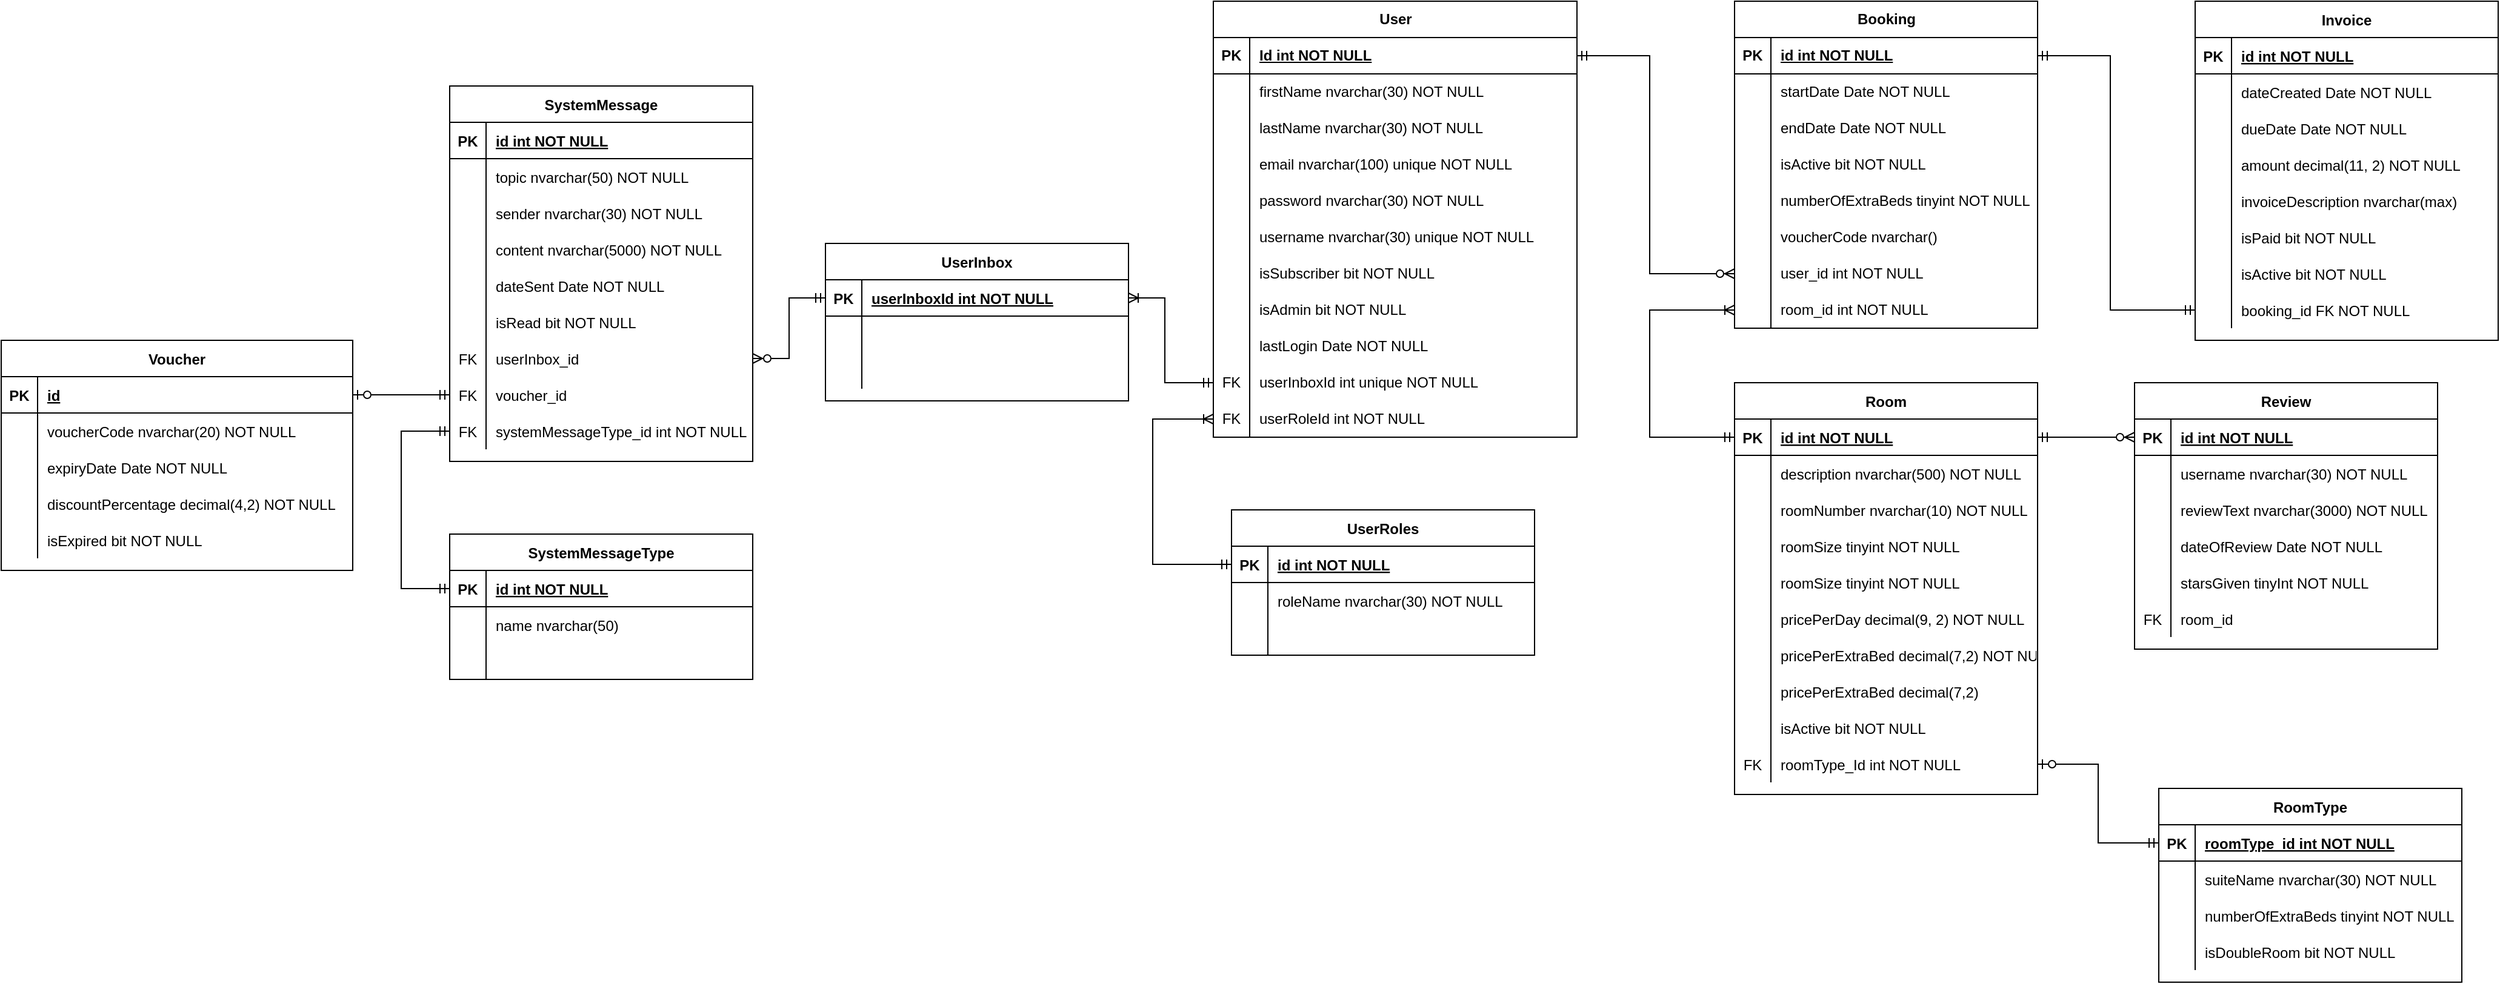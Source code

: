 <mxfile version="22.0.2" type="device">
  <diagram id="R2lEEEUBdFMjLlhIrx00" name="Page-1">
    <mxGraphModel dx="3387" dy="993" grid="1" gridSize="10" guides="1" tooltips="1" connect="1" arrows="1" fold="1" page="1" pageScale="1" pageWidth="850" pageHeight="1100" math="0" shadow="0" extFonts="Permanent Marker^https://fonts.googleapis.com/css?family=Permanent+Marker">
      <root>
        <mxCell id="0" />
        <mxCell id="1" parent="0" />
        <mxCell id="C-vyLk0tnHw3VtMMgP7b-13" value="Room" style="shape=table;startSize=30;container=1;collapsible=1;childLayout=tableLayout;fixedRows=1;rowLines=0;fontStyle=1;align=center;resizeLast=1;" parent="1" vertex="1">
          <mxGeometry x="-10" y="535" width="250" height="340.0" as="geometry" />
        </mxCell>
        <mxCell id="C-vyLk0tnHw3VtMMgP7b-14" value="" style="shape=partialRectangle;collapsible=0;dropTarget=0;pointerEvents=0;fillColor=none;points=[[0,0.5],[1,0.5]];portConstraint=eastwest;top=0;left=0;right=0;bottom=1;" parent="C-vyLk0tnHw3VtMMgP7b-13" vertex="1">
          <mxGeometry y="30" width="250" height="30" as="geometry" />
        </mxCell>
        <mxCell id="C-vyLk0tnHw3VtMMgP7b-15" value="PK" style="shape=partialRectangle;overflow=hidden;connectable=0;fillColor=none;top=0;left=0;bottom=0;right=0;fontStyle=1;" parent="C-vyLk0tnHw3VtMMgP7b-14" vertex="1">
          <mxGeometry width="30" height="30" as="geometry">
            <mxRectangle width="30" height="30" as="alternateBounds" />
          </mxGeometry>
        </mxCell>
        <mxCell id="C-vyLk0tnHw3VtMMgP7b-16" value="id int NOT NULL" style="shape=partialRectangle;overflow=hidden;connectable=0;fillColor=none;top=0;left=0;bottom=0;right=0;align=left;spacingLeft=6;fontStyle=5;" parent="C-vyLk0tnHw3VtMMgP7b-14" vertex="1">
          <mxGeometry x="30" width="220" height="30" as="geometry">
            <mxRectangle width="220" height="30" as="alternateBounds" />
          </mxGeometry>
        </mxCell>
        <mxCell id="C-vyLk0tnHw3VtMMgP7b-17" value="" style="shape=partialRectangle;collapsible=0;dropTarget=0;pointerEvents=0;fillColor=none;points=[[0,0.5],[1,0.5]];portConstraint=eastwest;top=0;left=0;right=0;bottom=0;" parent="C-vyLk0tnHw3VtMMgP7b-13" vertex="1">
          <mxGeometry y="60" width="250" height="30" as="geometry" />
        </mxCell>
        <mxCell id="C-vyLk0tnHw3VtMMgP7b-18" value="" style="shape=partialRectangle;overflow=hidden;connectable=0;fillColor=none;top=0;left=0;bottom=0;right=0;" parent="C-vyLk0tnHw3VtMMgP7b-17" vertex="1">
          <mxGeometry width="30" height="30" as="geometry">
            <mxRectangle width="30" height="30" as="alternateBounds" />
          </mxGeometry>
        </mxCell>
        <mxCell id="C-vyLk0tnHw3VtMMgP7b-19" value="description nvarchar(500) NOT NULL" style="shape=partialRectangle;overflow=hidden;connectable=0;fillColor=none;top=0;left=0;bottom=0;right=0;align=left;spacingLeft=6;" parent="C-vyLk0tnHw3VtMMgP7b-17" vertex="1">
          <mxGeometry x="30" width="220" height="30" as="geometry">
            <mxRectangle width="220" height="30" as="alternateBounds" />
          </mxGeometry>
        </mxCell>
        <mxCell id="C-vyLk0tnHw3VtMMgP7b-20" value="" style="shape=partialRectangle;collapsible=0;dropTarget=0;pointerEvents=0;fillColor=none;points=[[0,0.5],[1,0.5]];portConstraint=eastwest;top=0;left=0;right=0;bottom=0;" parent="C-vyLk0tnHw3VtMMgP7b-13" vertex="1">
          <mxGeometry y="90" width="250" height="30" as="geometry" />
        </mxCell>
        <mxCell id="C-vyLk0tnHw3VtMMgP7b-21" value="" style="shape=partialRectangle;overflow=hidden;connectable=0;fillColor=none;top=0;left=0;bottom=0;right=0;" parent="C-vyLk0tnHw3VtMMgP7b-20" vertex="1">
          <mxGeometry width="30" height="30" as="geometry">
            <mxRectangle width="30" height="30" as="alternateBounds" />
          </mxGeometry>
        </mxCell>
        <mxCell id="C-vyLk0tnHw3VtMMgP7b-22" value="roomNumber nvarchar(10) NOT NULL" style="shape=partialRectangle;overflow=hidden;connectable=0;fillColor=none;top=0;left=0;bottom=0;right=0;align=left;spacingLeft=6;" parent="C-vyLk0tnHw3VtMMgP7b-20" vertex="1">
          <mxGeometry x="30" width="220" height="30" as="geometry">
            <mxRectangle width="220" height="30" as="alternateBounds" />
          </mxGeometry>
        </mxCell>
        <mxCell id="CMdRFcX1ybGkSKRj4HG5-184" value="" style="shape=partialRectangle;collapsible=0;dropTarget=0;pointerEvents=0;fillColor=none;points=[[0,0.5],[1,0.5]];portConstraint=eastwest;top=0;left=0;right=0;bottom=0;" vertex="1" parent="C-vyLk0tnHw3VtMMgP7b-13">
          <mxGeometry y="120" width="250" height="30" as="geometry" />
        </mxCell>
        <mxCell id="CMdRFcX1ybGkSKRj4HG5-185" value="" style="shape=partialRectangle;overflow=hidden;connectable=0;fillColor=none;top=0;left=0;bottom=0;right=0;" vertex="1" parent="CMdRFcX1ybGkSKRj4HG5-184">
          <mxGeometry width="30" height="30" as="geometry">
            <mxRectangle width="30" height="30" as="alternateBounds" />
          </mxGeometry>
        </mxCell>
        <mxCell id="CMdRFcX1ybGkSKRj4HG5-186" value="roomSize tinyint NOT NULL" style="shape=partialRectangle;overflow=hidden;connectable=0;fillColor=none;top=0;left=0;bottom=0;right=0;align=left;spacingLeft=6;" vertex="1" parent="CMdRFcX1ybGkSKRj4HG5-184">
          <mxGeometry x="30" width="220" height="30" as="geometry">
            <mxRectangle width="220" height="30" as="alternateBounds" />
          </mxGeometry>
        </mxCell>
        <mxCell id="CMdRFcX1ybGkSKRj4HG5-187" value="" style="shape=partialRectangle;collapsible=0;dropTarget=0;pointerEvents=0;fillColor=none;points=[[0,0.5],[1,0.5]];portConstraint=eastwest;top=0;left=0;right=0;bottom=0;" vertex="1" parent="C-vyLk0tnHw3VtMMgP7b-13">
          <mxGeometry y="150" width="250" height="30" as="geometry" />
        </mxCell>
        <mxCell id="CMdRFcX1ybGkSKRj4HG5-188" value="" style="shape=partialRectangle;overflow=hidden;connectable=0;fillColor=none;top=0;left=0;bottom=0;right=0;" vertex="1" parent="CMdRFcX1ybGkSKRj4HG5-187">
          <mxGeometry width="30" height="30" as="geometry">
            <mxRectangle width="30" height="30" as="alternateBounds" />
          </mxGeometry>
        </mxCell>
        <mxCell id="CMdRFcX1ybGkSKRj4HG5-189" value="roomSize tinyint NOT NULL" style="shape=partialRectangle;overflow=hidden;connectable=0;fillColor=none;top=0;left=0;bottom=0;right=0;align=left;spacingLeft=6;" vertex="1" parent="CMdRFcX1ybGkSKRj4HG5-187">
          <mxGeometry x="30" width="220" height="30" as="geometry">
            <mxRectangle width="220" height="30" as="alternateBounds" />
          </mxGeometry>
        </mxCell>
        <mxCell id="CMdRFcX1ybGkSKRj4HG5-190" value="" style="shape=partialRectangle;collapsible=0;dropTarget=0;pointerEvents=0;fillColor=none;points=[[0,0.5],[1,0.5]];portConstraint=eastwest;top=0;left=0;right=0;bottom=0;" vertex="1" parent="C-vyLk0tnHw3VtMMgP7b-13">
          <mxGeometry y="180" width="250" height="30" as="geometry" />
        </mxCell>
        <mxCell id="CMdRFcX1ybGkSKRj4HG5-191" value="" style="shape=partialRectangle;overflow=hidden;connectable=0;fillColor=none;top=0;left=0;bottom=0;right=0;" vertex="1" parent="CMdRFcX1ybGkSKRj4HG5-190">
          <mxGeometry width="30" height="30" as="geometry">
            <mxRectangle width="30" height="30" as="alternateBounds" />
          </mxGeometry>
        </mxCell>
        <mxCell id="CMdRFcX1ybGkSKRj4HG5-192" value="pricePerDay decimal(9, 2) NOT NULL" style="shape=partialRectangle;overflow=hidden;connectable=0;fillColor=none;top=0;left=0;bottom=0;right=0;align=left;spacingLeft=6;" vertex="1" parent="CMdRFcX1ybGkSKRj4HG5-190">
          <mxGeometry x="30" width="220" height="30" as="geometry">
            <mxRectangle width="220" height="30" as="alternateBounds" />
          </mxGeometry>
        </mxCell>
        <mxCell id="CMdRFcX1ybGkSKRj4HG5-193" value="" style="shape=partialRectangle;collapsible=0;dropTarget=0;pointerEvents=0;fillColor=none;points=[[0,0.5],[1,0.5]];portConstraint=eastwest;top=0;left=0;right=0;bottom=0;" vertex="1" parent="C-vyLk0tnHw3VtMMgP7b-13">
          <mxGeometry y="210" width="250" height="30" as="geometry" />
        </mxCell>
        <mxCell id="CMdRFcX1ybGkSKRj4HG5-194" value="" style="shape=partialRectangle;overflow=hidden;connectable=0;fillColor=none;top=0;left=0;bottom=0;right=0;" vertex="1" parent="CMdRFcX1ybGkSKRj4HG5-193">
          <mxGeometry width="30" height="30" as="geometry">
            <mxRectangle width="30" height="30" as="alternateBounds" />
          </mxGeometry>
        </mxCell>
        <mxCell id="CMdRFcX1ybGkSKRj4HG5-195" value="pricePerExtraBed decimal(7,2) NOT NULL" style="shape=partialRectangle;overflow=hidden;connectable=0;fillColor=none;top=0;left=0;bottom=0;right=0;align=left;spacingLeft=6;" vertex="1" parent="CMdRFcX1ybGkSKRj4HG5-193">
          <mxGeometry x="30" width="220" height="30" as="geometry">
            <mxRectangle width="220" height="30" as="alternateBounds" />
          </mxGeometry>
        </mxCell>
        <mxCell id="CMdRFcX1ybGkSKRj4HG5-196" value="" style="shape=partialRectangle;collapsible=0;dropTarget=0;pointerEvents=0;fillColor=none;points=[[0,0.5],[1,0.5]];portConstraint=eastwest;top=0;left=0;right=0;bottom=0;" vertex="1" parent="C-vyLk0tnHw3VtMMgP7b-13">
          <mxGeometry y="240" width="250" height="30" as="geometry" />
        </mxCell>
        <mxCell id="CMdRFcX1ybGkSKRj4HG5-197" value="" style="shape=partialRectangle;overflow=hidden;connectable=0;fillColor=none;top=0;left=0;bottom=0;right=0;" vertex="1" parent="CMdRFcX1ybGkSKRj4HG5-196">
          <mxGeometry width="30" height="30" as="geometry">
            <mxRectangle width="30" height="30" as="alternateBounds" />
          </mxGeometry>
        </mxCell>
        <mxCell id="CMdRFcX1ybGkSKRj4HG5-198" value="pricePerExtraBed decimal(7,2) " style="shape=partialRectangle;overflow=hidden;connectable=0;fillColor=none;top=0;left=0;bottom=0;right=0;align=left;spacingLeft=6;" vertex="1" parent="CMdRFcX1ybGkSKRj4HG5-196">
          <mxGeometry x="30" width="220" height="30" as="geometry">
            <mxRectangle width="220" height="30" as="alternateBounds" />
          </mxGeometry>
        </mxCell>
        <mxCell id="CMdRFcX1ybGkSKRj4HG5-202" value="" style="shape=partialRectangle;collapsible=0;dropTarget=0;pointerEvents=0;fillColor=none;points=[[0,0.5],[1,0.5]];portConstraint=eastwest;top=0;left=0;right=0;bottom=0;" vertex="1" parent="C-vyLk0tnHw3VtMMgP7b-13">
          <mxGeometry y="270" width="250" height="30" as="geometry" />
        </mxCell>
        <mxCell id="CMdRFcX1ybGkSKRj4HG5-203" value="" style="shape=partialRectangle;overflow=hidden;connectable=0;fillColor=none;top=0;left=0;bottom=0;right=0;" vertex="1" parent="CMdRFcX1ybGkSKRj4HG5-202">
          <mxGeometry width="30" height="30" as="geometry">
            <mxRectangle width="30" height="30" as="alternateBounds" />
          </mxGeometry>
        </mxCell>
        <mxCell id="CMdRFcX1ybGkSKRj4HG5-204" value="isActive bit NOT NULL" style="shape=partialRectangle;overflow=hidden;connectable=0;fillColor=none;top=0;left=0;bottom=0;right=0;align=left;spacingLeft=6;" vertex="1" parent="CMdRFcX1ybGkSKRj4HG5-202">
          <mxGeometry x="30" width="220" height="30" as="geometry">
            <mxRectangle width="220" height="30" as="alternateBounds" />
          </mxGeometry>
        </mxCell>
        <mxCell id="CMdRFcX1ybGkSKRj4HG5-199" value="" style="shape=partialRectangle;collapsible=0;dropTarget=0;pointerEvents=0;fillColor=none;points=[[0,0.5],[1,0.5]];portConstraint=eastwest;top=0;left=0;right=0;bottom=0;" vertex="1" parent="C-vyLk0tnHw3VtMMgP7b-13">
          <mxGeometry y="300" width="250" height="30" as="geometry" />
        </mxCell>
        <mxCell id="CMdRFcX1ybGkSKRj4HG5-200" value="FK" style="shape=partialRectangle;overflow=hidden;connectable=0;fillColor=none;top=0;left=0;bottom=0;right=0;" vertex="1" parent="CMdRFcX1ybGkSKRj4HG5-199">
          <mxGeometry width="30" height="30" as="geometry">
            <mxRectangle width="30" height="30" as="alternateBounds" />
          </mxGeometry>
        </mxCell>
        <mxCell id="CMdRFcX1ybGkSKRj4HG5-201" value="roomType_Id int NOT NULL" style="shape=partialRectangle;overflow=hidden;connectable=0;fillColor=none;top=0;left=0;bottom=0;right=0;align=left;spacingLeft=6;" vertex="1" parent="CMdRFcX1ybGkSKRj4HG5-199">
          <mxGeometry x="30" width="220" height="30" as="geometry">
            <mxRectangle width="220" height="30" as="alternateBounds" />
          </mxGeometry>
        </mxCell>
        <mxCell id="CMdRFcX1ybGkSKRj4HG5-10" value="" style="shape=partialRectangle;overflow=hidden;connectable=0;fillColor=none;top=0;left=0;bottom=0;right=0;" vertex="1" parent="1">
          <mxGeometry x="120" y="290" width="30" height="30" as="geometry">
            <mxRectangle width="30" height="30" as="alternateBounds" />
          </mxGeometry>
        </mxCell>
        <mxCell id="CMdRFcX1ybGkSKRj4HG5-31" value="Invoice" style="shape=table;startSize=30;container=1;collapsible=1;childLayout=tableLayout;fixedRows=1;rowLines=0;fontStyle=1;align=center;resizeLast=1;" vertex="1" parent="1">
          <mxGeometry x="370" y="220" width="250" height="280" as="geometry" />
        </mxCell>
        <mxCell id="CMdRFcX1ybGkSKRj4HG5-32" value="" style="shape=partialRectangle;collapsible=0;dropTarget=0;pointerEvents=0;fillColor=none;points=[[0,0.5],[1,0.5]];portConstraint=eastwest;top=0;left=0;right=0;bottom=1;" vertex="1" parent="CMdRFcX1ybGkSKRj4HG5-31">
          <mxGeometry y="30" width="250" height="30" as="geometry" />
        </mxCell>
        <mxCell id="CMdRFcX1ybGkSKRj4HG5-33" value="PK" style="shape=partialRectangle;overflow=hidden;connectable=0;fillColor=none;top=0;left=0;bottom=0;right=0;fontStyle=1;" vertex="1" parent="CMdRFcX1ybGkSKRj4HG5-32">
          <mxGeometry width="30" height="30" as="geometry">
            <mxRectangle width="30" height="30" as="alternateBounds" />
          </mxGeometry>
        </mxCell>
        <mxCell id="CMdRFcX1ybGkSKRj4HG5-34" value="id int NOT NULL" style="shape=partialRectangle;overflow=hidden;connectable=0;fillColor=none;top=0;left=0;bottom=0;right=0;align=left;spacingLeft=6;fontStyle=5;" vertex="1" parent="CMdRFcX1ybGkSKRj4HG5-32">
          <mxGeometry x="30" width="220" height="30" as="geometry">
            <mxRectangle width="220" height="30" as="alternateBounds" />
          </mxGeometry>
        </mxCell>
        <mxCell id="CMdRFcX1ybGkSKRj4HG5-35" value="" style="shape=partialRectangle;collapsible=0;dropTarget=0;pointerEvents=0;fillColor=none;points=[[0,0.5],[1,0.5]];portConstraint=eastwest;top=0;left=0;right=0;bottom=0;" vertex="1" parent="CMdRFcX1ybGkSKRj4HG5-31">
          <mxGeometry y="60" width="250" height="30" as="geometry" />
        </mxCell>
        <mxCell id="CMdRFcX1ybGkSKRj4HG5-36" value="" style="shape=partialRectangle;overflow=hidden;connectable=0;fillColor=none;top=0;left=0;bottom=0;right=0;" vertex="1" parent="CMdRFcX1ybGkSKRj4HG5-35">
          <mxGeometry width="30" height="30" as="geometry">
            <mxRectangle width="30" height="30" as="alternateBounds" />
          </mxGeometry>
        </mxCell>
        <mxCell id="CMdRFcX1ybGkSKRj4HG5-37" value="dateCreated Date NOT NULL" style="shape=partialRectangle;overflow=hidden;connectable=0;fillColor=none;top=0;left=0;bottom=0;right=0;align=left;spacingLeft=6;" vertex="1" parent="CMdRFcX1ybGkSKRj4HG5-35">
          <mxGeometry x="30" width="220" height="30" as="geometry">
            <mxRectangle width="220" height="30" as="alternateBounds" />
          </mxGeometry>
        </mxCell>
        <mxCell id="CMdRFcX1ybGkSKRj4HG5-38" value="" style="shape=partialRectangle;collapsible=0;dropTarget=0;pointerEvents=0;fillColor=none;points=[[0,0.5],[1,0.5]];portConstraint=eastwest;top=0;left=0;right=0;bottom=0;" vertex="1" parent="CMdRFcX1ybGkSKRj4HG5-31">
          <mxGeometry y="90" width="250" height="30" as="geometry" />
        </mxCell>
        <mxCell id="CMdRFcX1ybGkSKRj4HG5-39" value="" style="shape=partialRectangle;overflow=hidden;connectable=0;fillColor=none;top=0;left=0;bottom=0;right=0;" vertex="1" parent="CMdRFcX1ybGkSKRj4HG5-38">
          <mxGeometry width="30" height="30" as="geometry">
            <mxRectangle width="30" height="30" as="alternateBounds" />
          </mxGeometry>
        </mxCell>
        <mxCell id="CMdRFcX1ybGkSKRj4HG5-40" value="dueDate Date NOT NULL" style="shape=partialRectangle;overflow=hidden;connectable=0;fillColor=none;top=0;left=0;bottom=0;right=0;align=left;spacingLeft=6;" vertex="1" parent="CMdRFcX1ybGkSKRj4HG5-38">
          <mxGeometry x="30" width="220" height="30" as="geometry">
            <mxRectangle width="220" height="30" as="alternateBounds" />
          </mxGeometry>
        </mxCell>
        <mxCell id="CMdRFcX1ybGkSKRj4HG5-278" value="" style="shape=partialRectangle;collapsible=0;dropTarget=0;pointerEvents=0;fillColor=none;points=[[0,0.5],[1,0.5]];portConstraint=eastwest;top=0;left=0;right=0;bottom=0;" vertex="1" parent="CMdRFcX1ybGkSKRj4HG5-31">
          <mxGeometry y="120" width="250" height="30" as="geometry" />
        </mxCell>
        <mxCell id="CMdRFcX1ybGkSKRj4HG5-279" value="" style="shape=partialRectangle;overflow=hidden;connectable=0;fillColor=none;top=0;left=0;bottom=0;right=0;" vertex="1" parent="CMdRFcX1ybGkSKRj4HG5-278">
          <mxGeometry width="30" height="30" as="geometry">
            <mxRectangle width="30" height="30" as="alternateBounds" />
          </mxGeometry>
        </mxCell>
        <mxCell id="CMdRFcX1ybGkSKRj4HG5-280" value="amount decimal(11, 2) NOT NULL" style="shape=partialRectangle;overflow=hidden;connectable=0;fillColor=none;top=0;left=0;bottom=0;right=0;align=left;spacingLeft=6;" vertex="1" parent="CMdRFcX1ybGkSKRj4HG5-278">
          <mxGeometry x="30" width="220" height="30" as="geometry">
            <mxRectangle width="220" height="30" as="alternateBounds" />
          </mxGeometry>
        </mxCell>
        <mxCell id="CMdRFcX1ybGkSKRj4HG5-281" value="" style="shape=partialRectangle;collapsible=0;dropTarget=0;pointerEvents=0;fillColor=none;points=[[0,0.5],[1,0.5]];portConstraint=eastwest;top=0;left=0;right=0;bottom=0;" vertex="1" parent="CMdRFcX1ybGkSKRj4HG5-31">
          <mxGeometry y="150" width="250" height="30" as="geometry" />
        </mxCell>
        <mxCell id="CMdRFcX1ybGkSKRj4HG5-282" value="" style="shape=partialRectangle;overflow=hidden;connectable=0;fillColor=none;top=0;left=0;bottom=0;right=0;" vertex="1" parent="CMdRFcX1ybGkSKRj4HG5-281">
          <mxGeometry width="30" height="30" as="geometry">
            <mxRectangle width="30" height="30" as="alternateBounds" />
          </mxGeometry>
        </mxCell>
        <mxCell id="CMdRFcX1ybGkSKRj4HG5-283" value="invoiceDescription nvarchar(max)" style="shape=partialRectangle;overflow=hidden;connectable=0;fillColor=none;top=0;left=0;bottom=0;right=0;align=left;spacingLeft=6;" vertex="1" parent="CMdRFcX1ybGkSKRj4HG5-281">
          <mxGeometry x="30" width="220" height="30" as="geometry">
            <mxRectangle width="220" height="30" as="alternateBounds" />
          </mxGeometry>
        </mxCell>
        <mxCell id="CMdRFcX1ybGkSKRj4HG5-284" value="" style="shape=partialRectangle;collapsible=0;dropTarget=0;pointerEvents=0;fillColor=none;points=[[0,0.5],[1,0.5]];portConstraint=eastwest;top=0;left=0;right=0;bottom=0;" vertex="1" parent="CMdRFcX1ybGkSKRj4HG5-31">
          <mxGeometry y="180" width="250" height="30" as="geometry" />
        </mxCell>
        <mxCell id="CMdRFcX1ybGkSKRj4HG5-285" value="" style="shape=partialRectangle;overflow=hidden;connectable=0;fillColor=none;top=0;left=0;bottom=0;right=0;" vertex="1" parent="CMdRFcX1ybGkSKRj4HG5-284">
          <mxGeometry width="30" height="30" as="geometry">
            <mxRectangle width="30" height="30" as="alternateBounds" />
          </mxGeometry>
        </mxCell>
        <mxCell id="CMdRFcX1ybGkSKRj4HG5-286" value="isPaid bit NOT NULL" style="shape=partialRectangle;overflow=hidden;connectable=0;fillColor=none;top=0;left=0;bottom=0;right=0;align=left;spacingLeft=6;" vertex="1" parent="CMdRFcX1ybGkSKRj4HG5-284">
          <mxGeometry x="30" width="220" height="30" as="geometry">
            <mxRectangle width="220" height="30" as="alternateBounds" />
          </mxGeometry>
        </mxCell>
        <mxCell id="CMdRFcX1ybGkSKRj4HG5-287" value="" style="shape=partialRectangle;collapsible=0;dropTarget=0;pointerEvents=0;fillColor=none;points=[[0,0.5],[1,0.5]];portConstraint=eastwest;top=0;left=0;right=0;bottom=0;" vertex="1" parent="CMdRFcX1ybGkSKRj4HG5-31">
          <mxGeometry y="210" width="250" height="30" as="geometry" />
        </mxCell>
        <mxCell id="CMdRFcX1ybGkSKRj4HG5-288" value="" style="shape=partialRectangle;overflow=hidden;connectable=0;fillColor=none;top=0;left=0;bottom=0;right=0;" vertex="1" parent="CMdRFcX1ybGkSKRj4HG5-287">
          <mxGeometry width="30" height="30" as="geometry">
            <mxRectangle width="30" height="30" as="alternateBounds" />
          </mxGeometry>
        </mxCell>
        <mxCell id="CMdRFcX1ybGkSKRj4HG5-289" value="isActive bit NOT NULL" style="shape=partialRectangle;overflow=hidden;connectable=0;fillColor=none;top=0;left=0;bottom=0;right=0;align=left;spacingLeft=6;" vertex="1" parent="CMdRFcX1ybGkSKRj4HG5-287">
          <mxGeometry x="30" width="220" height="30" as="geometry">
            <mxRectangle width="220" height="30" as="alternateBounds" />
          </mxGeometry>
        </mxCell>
        <mxCell id="CMdRFcX1ybGkSKRj4HG5-290" value="" style="shape=partialRectangle;collapsible=0;dropTarget=0;pointerEvents=0;fillColor=none;points=[[0,0.5],[1,0.5]];portConstraint=eastwest;top=0;left=0;right=0;bottom=0;" vertex="1" parent="CMdRFcX1ybGkSKRj4HG5-31">
          <mxGeometry y="240" width="250" height="30" as="geometry" />
        </mxCell>
        <mxCell id="CMdRFcX1ybGkSKRj4HG5-291" value="" style="shape=partialRectangle;overflow=hidden;connectable=0;fillColor=none;top=0;left=0;bottom=0;right=0;" vertex="1" parent="CMdRFcX1ybGkSKRj4HG5-290">
          <mxGeometry width="30" height="30" as="geometry">
            <mxRectangle width="30" height="30" as="alternateBounds" />
          </mxGeometry>
        </mxCell>
        <mxCell id="CMdRFcX1ybGkSKRj4HG5-292" value="booking_id FK NOT NULL" style="shape=partialRectangle;overflow=hidden;connectable=0;fillColor=none;top=0;left=0;bottom=0;right=0;align=left;spacingLeft=6;" vertex="1" parent="CMdRFcX1ybGkSKRj4HG5-290">
          <mxGeometry x="30" width="220" height="30" as="geometry">
            <mxRectangle width="220" height="30" as="alternateBounds" />
          </mxGeometry>
        </mxCell>
        <mxCell id="CMdRFcX1ybGkSKRj4HG5-41" value="Review" style="shape=table;startSize=30;container=1;collapsible=1;childLayout=tableLayout;fixedRows=1;rowLines=0;fontStyle=1;align=center;resizeLast=1;" vertex="1" parent="1">
          <mxGeometry x="320" y="535" width="250" height="220" as="geometry" />
        </mxCell>
        <mxCell id="CMdRFcX1ybGkSKRj4HG5-42" value="" style="shape=partialRectangle;collapsible=0;dropTarget=0;pointerEvents=0;fillColor=none;points=[[0,0.5],[1,0.5]];portConstraint=eastwest;top=0;left=0;right=0;bottom=1;" vertex="1" parent="CMdRFcX1ybGkSKRj4HG5-41">
          <mxGeometry y="30" width="250" height="30" as="geometry" />
        </mxCell>
        <mxCell id="CMdRFcX1ybGkSKRj4HG5-43" value="PK" style="shape=partialRectangle;overflow=hidden;connectable=0;fillColor=none;top=0;left=0;bottom=0;right=0;fontStyle=1;" vertex="1" parent="CMdRFcX1ybGkSKRj4HG5-42">
          <mxGeometry width="30" height="30" as="geometry">
            <mxRectangle width="30" height="30" as="alternateBounds" />
          </mxGeometry>
        </mxCell>
        <mxCell id="CMdRFcX1ybGkSKRj4HG5-44" value="id int NOT NULL" style="shape=partialRectangle;overflow=hidden;connectable=0;fillColor=none;top=0;left=0;bottom=0;right=0;align=left;spacingLeft=6;fontStyle=5;" vertex="1" parent="CMdRFcX1ybGkSKRj4HG5-42">
          <mxGeometry x="30" width="220" height="30" as="geometry">
            <mxRectangle width="220" height="30" as="alternateBounds" />
          </mxGeometry>
        </mxCell>
        <mxCell id="CMdRFcX1ybGkSKRj4HG5-45" value="" style="shape=partialRectangle;collapsible=0;dropTarget=0;pointerEvents=0;fillColor=none;points=[[0,0.5],[1,0.5]];portConstraint=eastwest;top=0;left=0;right=0;bottom=0;" vertex="1" parent="CMdRFcX1ybGkSKRj4HG5-41">
          <mxGeometry y="60" width="250" height="30" as="geometry" />
        </mxCell>
        <mxCell id="CMdRFcX1ybGkSKRj4HG5-46" value="" style="shape=partialRectangle;overflow=hidden;connectable=0;fillColor=none;top=0;left=0;bottom=0;right=0;" vertex="1" parent="CMdRFcX1ybGkSKRj4HG5-45">
          <mxGeometry width="30" height="30" as="geometry">
            <mxRectangle width="30" height="30" as="alternateBounds" />
          </mxGeometry>
        </mxCell>
        <mxCell id="CMdRFcX1ybGkSKRj4HG5-47" value="username nvarchar(30) NOT NULL" style="shape=partialRectangle;overflow=hidden;connectable=0;fillColor=none;top=0;left=0;bottom=0;right=0;align=left;spacingLeft=6;" vertex="1" parent="CMdRFcX1ybGkSKRj4HG5-45">
          <mxGeometry x="30" width="220" height="30" as="geometry">
            <mxRectangle width="220" height="30" as="alternateBounds" />
          </mxGeometry>
        </mxCell>
        <mxCell id="CMdRFcX1ybGkSKRj4HG5-48" value="" style="shape=partialRectangle;collapsible=0;dropTarget=0;pointerEvents=0;fillColor=none;points=[[0,0.5],[1,0.5]];portConstraint=eastwest;top=0;left=0;right=0;bottom=0;" vertex="1" parent="CMdRFcX1ybGkSKRj4HG5-41">
          <mxGeometry y="90" width="250" height="30" as="geometry" />
        </mxCell>
        <mxCell id="CMdRFcX1ybGkSKRj4HG5-49" value="" style="shape=partialRectangle;overflow=hidden;connectable=0;fillColor=none;top=0;left=0;bottom=0;right=0;" vertex="1" parent="CMdRFcX1ybGkSKRj4HG5-48">
          <mxGeometry width="30" height="30" as="geometry">
            <mxRectangle width="30" height="30" as="alternateBounds" />
          </mxGeometry>
        </mxCell>
        <mxCell id="CMdRFcX1ybGkSKRj4HG5-50" value="reviewText nvarchar(3000) NOT NULL" style="shape=partialRectangle;overflow=hidden;connectable=0;fillColor=none;top=0;left=0;bottom=0;right=0;align=left;spacingLeft=6;" vertex="1" parent="CMdRFcX1ybGkSKRj4HG5-48">
          <mxGeometry x="30" width="220" height="30" as="geometry">
            <mxRectangle width="220" height="30" as="alternateBounds" />
          </mxGeometry>
        </mxCell>
        <mxCell id="CMdRFcX1ybGkSKRj4HG5-208" value="" style="shape=partialRectangle;collapsible=0;dropTarget=0;pointerEvents=0;fillColor=none;points=[[0,0.5],[1,0.5]];portConstraint=eastwest;top=0;left=0;right=0;bottom=0;" vertex="1" parent="CMdRFcX1ybGkSKRj4HG5-41">
          <mxGeometry y="120" width="250" height="30" as="geometry" />
        </mxCell>
        <mxCell id="CMdRFcX1ybGkSKRj4HG5-209" value="" style="shape=partialRectangle;overflow=hidden;connectable=0;fillColor=none;top=0;left=0;bottom=0;right=0;" vertex="1" parent="CMdRFcX1ybGkSKRj4HG5-208">
          <mxGeometry width="30" height="30" as="geometry">
            <mxRectangle width="30" height="30" as="alternateBounds" />
          </mxGeometry>
        </mxCell>
        <mxCell id="CMdRFcX1ybGkSKRj4HG5-210" value="dateOfReview Date NOT NULL" style="shape=partialRectangle;overflow=hidden;connectable=0;fillColor=none;top=0;left=0;bottom=0;right=0;align=left;spacingLeft=6;" vertex="1" parent="CMdRFcX1ybGkSKRj4HG5-208">
          <mxGeometry x="30" width="220" height="30" as="geometry">
            <mxRectangle width="220" height="30" as="alternateBounds" />
          </mxGeometry>
        </mxCell>
        <mxCell id="CMdRFcX1ybGkSKRj4HG5-211" value="" style="shape=partialRectangle;collapsible=0;dropTarget=0;pointerEvents=0;fillColor=none;points=[[0,0.5],[1,0.5]];portConstraint=eastwest;top=0;left=0;right=0;bottom=0;" vertex="1" parent="CMdRFcX1ybGkSKRj4HG5-41">
          <mxGeometry y="150" width="250" height="30" as="geometry" />
        </mxCell>
        <mxCell id="CMdRFcX1ybGkSKRj4HG5-212" value="" style="shape=partialRectangle;overflow=hidden;connectable=0;fillColor=none;top=0;left=0;bottom=0;right=0;" vertex="1" parent="CMdRFcX1ybGkSKRj4HG5-211">
          <mxGeometry width="30" height="30" as="geometry">
            <mxRectangle width="30" height="30" as="alternateBounds" />
          </mxGeometry>
        </mxCell>
        <mxCell id="CMdRFcX1ybGkSKRj4HG5-213" value="starsGiven tinyInt NOT NULL" style="shape=partialRectangle;overflow=hidden;connectable=0;fillColor=none;top=0;left=0;bottom=0;right=0;align=left;spacingLeft=6;" vertex="1" parent="CMdRFcX1ybGkSKRj4HG5-211">
          <mxGeometry x="30" width="220" height="30" as="geometry">
            <mxRectangle width="220" height="30" as="alternateBounds" />
          </mxGeometry>
        </mxCell>
        <mxCell id="CMdRFcX1ybGkSKRj4HG5-214" value="" style="shape=partialRectangle;collapsible=0;dropTarget=0;pointerEvents=0;fillColor=none;points=[[0,0.5],[1,0.5]];portConstraint=eastwest;top=0;left=0;right=0;bottom=0;" vertex="1" parent="CMdRFcX1ybGkSKRj4HG5-41">
          <mxGeometry y="180" width="250" height="30" as="geometry" />
        </mxCell>
        <mxCell id="CMdRFcX1ybGkSKRj4HG5-215" value="FK" style="shape=partialRectangle;overflow=hidden;connectable=0;fillColor=none;top=0;left=0;bottom=0;right=0;" vertex="1" parent="CMdRFcX1ybGkSKRj4HG5-214">
          <mxGeometry width="30" height="30" as="geometry">
            <mxRectangle width="30" height="30" as="alternateBounds" />
          </mxGeometry>
        </mxCell>
        <mxCell id="CMdRFcX1ybGkSKRj4HG5-216" value="room_id" style="shape=partialRectangle;overflow=hidden;connectable=0;fillColor=none;top=0;left=0;bottom=0;right=0;align=left;spacingLeft=6;" vertex="1" parent="CMdRFcX1ybGkSKRj4HG5-214">
          <mxGeometry x="30" width="220" height="30" as="geometry">
            <mxRectangle width="220" height="30" as="alternateBounds" />
          </mxGeometry>
        </mxCell>
        <mxCell id="CMdRFcX1ybGkSKRj4HG5-51" value="RoomType" style="shape=table;startSize=30;container=1;collapsible=1;childLayout=tableLayout;fixedRows=1;rowLines=0;fontStyle=1;align=center;resizeLast=1;" vertex="1" parent="1">
          <mxGeometry x="340" y="870" width="250" height="160" as="geometry" />
        </mxCell>
        <mxCell id="CMdRFcX1ybGkSKRj4HG5-52" value="" style="shape=partialRectangle;collapsible=0;dropTarget=0;pointerEvents=0;fillColor=none;points=[[0,0.5],[1,0.5]];portConstraint=eastwest;top=0;left=0;right=0;bottom=1;" vertex="1" parent="CMdRFcX1ybGkSKRj4HG5-51">
          <mxGeometry y="30" width="250" height="30" as="geometry" />
        </mxCell>
        <mxCell id="CMdRFcX1ybGkSKRj4HG5-53" value="PK" style="shape=partialRectangle;overflow=hidden;connectable=0;fillColor=none;top=0;left=0;bottom=0;right=0;fontStyle=1;" vertex="1" parent="CMdRFcX1ybGkSKRj4HG5-52">
          <mxGeometry width="30" height="30" as="geometry">
            <mxRectangle width="30" height="30" as="alternateBounds" />
          </mxGeometry>
        </mxCell>
        <mxCell id="CMdRFcX1ybGkSKRj4HG5-54" value="roomType_id int NOT NULL" style="shape=partialRectangle;overflow=hidden;connectable=0;fillColor=none;top=0;left=0;bottom=0;right=0;align=left;spacingLeft=6;fontStyle=5;" vertex="1" parent="CMdRFcX1ybGkSKRj4HG5-52">
          <mxGeometry x="30" width="220" height="30" as="geometry">
            <mxRectangle width="220" height="30" as="alternateBounds" />
          </mxGeometry>
        </mxCell>
        <mxCell id="CMdRFcX1ybGkSKRj4HG5-55" value="" style="shape=partialRectangle;collapsible=0;dropTarget=0;pointerEvents=0;fillColor=none;points=[[0,0.5],[1,0.5]];portConstraint=eastwest;top=0;left=0;right=0;bottom=0;" vertex="1" parent="CMdRFcX1ybGkSKRj4HG5-51">
          <mxGeometry y="60" width="250" height="30" as="geometry" />
        </mxCell>
        <mxCell id="CMdRFcX1ybGkSKRj4HG5-56" value="" style="shape=partialRectangle;overflow=hidden;connectable=0;fillColor=none;top=0;left=0;bottom=0;right=0;" vertex="1" parent="CMdRFcX1ybGkSKRj4HG5-55">
          <mxGeometry width="30" height="30" as="geometry">
            <mxRectangle width="30" height="30" as="alternateBounds" />
          </mxGeometry>
        </mxCell>
        <mxCell id="CMdRFcX1ybGkSKRj4HG5-57" value="suiteName nvarchar(30) NOT NULL" style="shape=partialRectangle;overflow=hidden;connectable=0;fillColor=none;top=0;left=0;bottom=0;right=0;align=left;spacingLeft=6;" vertex="1" parent="CMdRFcX1ybGkSKRj4HG5-55">
          <mxGeometry x="30" width="220" height="30" as="geometry">
            <mxRectangle width="220" height="30" as="alternateBounds" />
          </mxGeometry>
        </mxCell>
        <mxCell id="CMdRFcX1ybGkSKRj4HG5-58" value="" style="shape=partialRectangle;collapsible=0;dropTarget=0;pointerEvents=0;fillColor=none;points=[[0,0.5],[1,0.5]];portConstraint=eastwest;top=0;left=0;right=0;bottom=0;" vertex="1" parent="CMdRFcX1ybGkSKRj4HG5-51">
          <mxGeometry y="90" width="250" height="30" as="geometry" />
        </mxCell>
        <mxCell id="CMdRFcX1ybGkSKRj4HG5-59" value="" style="shape=partialRectangle;overflow=hidden;connectable=0;fillColor=none;top=0;left=0;bottom=0;right=0;" vertex="1" parent="CMdRFcX1ybGkSKRj4HG5-58">
          <mxGeometry width="30" height="30" as="geometry">
            <mxRectangle width="30" height="30" as="alternateBounds" />
          </mxGeometry>
        </mxCell>
        <mxCell id="CMdRFcX1ybGkSKRj4HG5-60" value="numberOfExtraBeds tinyint NOT NULL" style="shape=partialRectangle;overflow=hidden;connectable=0;fillColor=none;top=0;left=0;bottom=0;right=0;align=left;spacingLeft=6;" vertex="1" parent="CMdRFcX1ybGkSKRj4HG5-58">
          <mxGeometry x="30" width="220" height="30" as="geometry">
            <mxRectangle width="220" height="30" as="alternateBounds" />
          </mxGeometry>
        </mxCell>
        <mxCell id="CMdRFcX1ybGkSKRj4HG5-205" value="" style="shape=partialRectangle;collapsible=0;dropTarget=0;pointerEvents=0;fillColor=none;points=[[0,0.5],[1,0.5]];portConstraint=eastwest;top=0;left=0;right=0;bottom=0;" vertex="1" parent="CMdRFcX1ybGkSKRj4HG5-51">
          <mxGeometry y="120" width="250" height="30" as="geometry" />
        </mxCell>
        <mxCell id="CMdRFcX1ybGkSKRj4HG5-206" value="" style="shape=partialRectangle;overflow=hidden;connectable=0;fillColor=none;top=0;left=0;bottom=0;right=0;" vertex="1" parent="CMdRFcX1ybGkSKRj4HG5-205">
          <mxGeometry width="30" height="30" as="geometry">
            <mxRectangle width="30" height="30" as="alternateBounds" />
          </mxGeometry>
        </mxCell>
        <mxCell id="CMdRFcX1ybGkSKRj4HG5-207" value="isDoubleRoom bit NOT NULL" style="shape=partialRectangle;overflow=hidden;connectable=0;fillColor=none;top=0;left=0;bottom=0;right=0;align=left;spacingLeft=6;" vertex="1" parent="CMdRFcX1ybGkSKRj4HG5-205">
          <mxGeometry x="30" width="220" height="30" as="geometry">
            <mxRectangle width="220" height="30" as="alternateBounds" />
          </mxGeometry>
        </mxCell>
        <mxCell id="CMdRFcX1ybGkSKRj4HG5-61" value="SystemMessage" style="shape=table;startSize=30;container=1;collapsible=1;childLayout=tableLayout;fixedRows=1;rowLines=0;fontStyle=1;align=center;resizeLast=1;" vertex="1" parent="1">
          <mxGeometry x="-1070" y="290" width="250" height="310" as="geometry" />
        </mxCell>
        <mxCell id="CMdRFcX1ybGkSKRj4HG5-62" value="" style="shape=partialRectangle;collapsible=0;dropTarget=0;pointerEvents=0;fillColor=none;points=[[0,0.5],[1,0.5]];portConstraint=eastwest;top=0;left=0;right=0;bottom=1;" vertex="1" parent="CMdRFcX1ybGkSKRj4HG5-61">
          <mxGeometry y="30" width="250" height="30" as="geometry" />
        </mxCell>
        <mxCell id="CMdRFcX1ybGkSKRj4HG5-63" value="PK" style="shape=partialRectangle;overflow=hidden;connectable=0;fillColor=none;top=0;left=0;bottom=0;right=0;fontStyle=1;" vertex="1" parent="CMdRFcX1ybGkSKRj4HG5-62">
          <mxGeometry width="30" height="30" as="geometry">
            <mxRectangle width="30" height="30" as="alternateBounds" />
          </mxGeometry>
        </mxCell>
        <mxCell id="CMdRFcX1ybGkSKRj4HG5-64" value="id int NOT NULL" style="shape=partialRectangle;overflow=hidden;connectable=0;fillColor=none;top=0;left=0;bottom=0;right=0;align=left;spacingLeft=6;fontStyle=5;" vertex="1" parent="CMdRFcX1ybGkSKRj4HG5-62">
          <mxGeometry x="30" width="220" height="30" as="geometry">
            <mxRectangle width="220" height="30" as="alternateBounds" />
          </mxGeometry>
        </mxCell>
        <mxCell id="CMdRFcX1ybGkSKRj4HG5-65" value="" style="shape=partialRectangle;collapsible=0;dropTarget=0;pointerEvents=0;fillColor=none;points=[[0,0.5],[1,0.5]];portConstraint=eastwest;top=0;left=0;right=0;bottom=0;" vertex="1" parent="CMdRFcX1ybGkSKRj4HG5-61">
          <mxGeometry y="60" width="250" height="30" as="geometry" />
        </mxCell>
        <mxCell id="CMdRFcX1ybGkSKRj4HG5-66" value="" style="shape=partialRectangle;overflow=hidden;connectable=0;fillColor=none;top=0;left=0;bottom=0;right=0;" vertex="1" parent="CMdRFcX1ybGkSKRj4HG5-65">
          <mxGeometry width="30" height="30" as="geometry">
            <mxRectangle width="30" height="30" as="alternateBounds" />
          </mxGeometry>
        </mxCell>
        <mxCell id="CMdRFcX1ybGkSKRj4HG5-67" value="topic nvarchar(50) NOT NULL" style="shape=partialRectangle;overflow=hidden;connectable=0;fillColor=none;top=0;left=0;bottom=0;right=0;align=left;spacingLeft=6;" vertex="1" parent="CMdRFcX1ybGkSKRj4HG5-65">
          <mxGeometry x="30" width="220" height="30" as="geometry">
            <mxRectangle width="220" height="30" as="alternateBounds" />
          </mxGeometry>
        </mxCell>
        <mxCell id="CMdRFcX1ybGkSKRj4HG5-68" value="" style="shape=partialRectangle;collapsible=0;dropTarget=0;pointerEvents=0;fillColor=none;points=[[0,0.5],[1,0.5]];portConstraint=eastwest;top=0;left=0;right=0;bottom=0;" vertex="1" parent="CMdRFcX1ybGkSKRj4HG5-61">
          <mxGeometry y="90" width="250" height="30" as="geometry" />
        </mxCell>
        <mxCell id="CMdRFcX1ybGkSKRj4HG5-69" value="" style="shape=partialRectangle;overflow=hidden;connectable=0;fillColor=none;top=0;left=0;bottom=0;right=0;" vertex="1" parent="CMdRFcX1ybGkSKRj4HG5-68">
          <mxGeometry width="30" height="30" as="geometry">
            <mxRectangle width="30" height="30" as="alternateBounds" />
          </mxGeometry>
        </mxCell>
        <mxCell id="CMdRFcX1ybGkSKRj4HG5-70" value="sender nvarchar(30) NOT NULL" style="shape=partialRectangle;overflow=hidden;connectable=0;fillColor=none;top=0;left=0;bottom=0;right=0;align=left;spacingLeft=6;" vertex="1" parent="CMdRFcX1ybGkSKRj4HG5-68">
          <mxGeometry x="30" width="220" height="30" as="geometry">
            <mxRectangle width="220" height="30" as="alternateBounds" />
          </mxGeometry>
        </mxCell>
        <mxCell id="CMdRFcX1ybGkSKRj4HG5-160" value="" style="shape=partialRectangle;collapsible=0;dropTarget=0;pointerEvents=0;fillColor=none;points=[[0,0.5],[1,0.5]];portConstraint=eastwest;top=0;left=0;right=0;bottom=0;" vertex="1" parent="CMdRFcX1ybGkSKRj4HG5-61">
          <mxGeometry y="120" width="250" height="30" as="geometry" />
        </mxCell>
        <mxCell id="CMdRFcX1ybGkSKRj4HG5-161" value="" style="shape=partialRectangle;overflow=hidden;connectable=0;fillColor=none;top=0;left=0;bottom=0;right=0;" vertex="1" parent="CMdRFcX1ybGkSKRj4HG5-160">
          <mxGeometry width="30" height="30" as="geometry">
            <mxRectangle width="30" height="30" as="alternateBounds" />
          </mxGeometry>
        </mxCell>
        <mxCell id="CMdRFcX1ybGkSKRj4HG5-162" value="content nvarchar(5000) NOT NULL" style="shape=partialRectangle;overflow=hidden;connectable=0;fillColor=none;top=0;left=0;bottom=0;right=0;align=left;spacingLeft=6;" vertex="1" parent="CMdRFcX1ybGkSKRj4HG5-160">
          <mxGeometry x="30" width="220" height="30" as="geometry">
            <mxRectangle width="220" height="30" as="alternateBounds" />
          </mxGeometry>
        </mxCell>
        <mxCell id="CMdRFcX1ybGkSKRj4HG5-163" value="" style="shape=partialRectangle;collapsible=0;dropTarget=0;pointerEvents=0;fillColor=none;points=[[0,0.5],[1,0.5]];portConstraint=eastwest;top=0;left=0;right=0;bottom=0;" vertex="1" parent="CMdRFcX1ybGkSKRj4HG5-61">
          <mxGeometry y="150" width="250" height="30" as="geometry" />
        </mxCell>
        <mxCell id="CMdRFcX1ybGkSKRj4HG5-164" value="" style="shape=partialRectangle;overflow=hidden;connectable=0;fillColor=none;top=0;left=0;bottom=0;right=0;" vertex="1" parent="CMdRFcX1ybGkSKRj4HG5-163">
          <mxGeometry width="30" height="30" as="geometry">
            <mxRectangle width="30" height="30" as="alternateBounds" />
          </mxGeometry>
        </mxCell>
        <mxCell id="CMdRFcX1ybGkSKRj4HG5-165" value="dateSent Date NOT NULL" style="shape=partialRectangle;overflow=hidden;connectable=0;fillColor=none;top=0;left=0;bottom=0;right=0;align=left;spacingLeft=6;" vertex="1" parent="CMdRFcX1ybGkSKRj4HG5-163">
          <mxGeometry x="30" width="220" height="30" as="geometry">
            <mxRectangle width="220" height="30" as="alternateBounds" />
          </mxGeometry>
        </mxCell>
        <mxCell id="CMdRFcX1ybGkSKRj4HG5-166" value="" style="shape=partialRectangle;collapsible=0;dropTarget=0;pointerEvents=0;fillColor=none;points=[[0,0.5],[1,0.5]];portConstraint=eastwest;top=0;left=0;right=0;bottom=0;" vertex="1" parent="CMdRFcX1ybGkSKRj4HG5-61">
          <mxGeometry y="180" width="250" height="30" as="geometry" />
        </mxCell>
        <mxCell id="CMdRFcX1ybGkSKRj4HG5-167" value="" style="shape=partialRectangle;overflow=hidden;connectable=0;fillColor=none;top=0;left=0;bottom=0;right=0;" vertex="1" parent="CMdRFcX1ybGkSKRj4HG5-166">
          <mxGeometry width="30" height="30" as="geometry">
            <mxRectangle width="30" height="30" as="alternateBounds" />
          </mxGeometry>
        </mxCell>
        <mxCell id="CMdRFcX1ybGkSKRj4HG5-168" value="isRead bit NOT NULL" style="shape=partialRectangle;overflow=hidden;connectable=0;fillColor=none;top=0;left=0;bottom=0;right=0;align=left;spacingLeft=6;" vertex="1" parent="CMdRFcX1ybGkSKRj4HG5-166">
          <mxGeometry x="30" width="220" height="30" as="geometry">
            <mxRectangle width="220" height="30" as="alternateBounds" />
          </mxGeometry>
        </mxCell>
        <mxCell id="CMdRFcX1ybGkSKRj4HG5-169" value="" style="shape=partialRectangle;collapsible=0;dropTarget=0;pointerEvents=0;fillColor=none;points=[[0,0.5],[1,0.5]];portConstraint=eastwest;top=0;left=0;right=0;bottom=0;" vertex="1" parent="CMdRFcX1ybGkSKRj4HG5-61">
          <mxGeometry y="210" width="250" height="30" as="geometry" />
        </mxCell>
        <mxCell id="CMdRFcX1ybGkSKRj4HG5-170" value="FK" style="shape=partialRectangle;overflow=hidden;connectable=0;fillColor=none;top=0;left=0;bottom=0;right=0;" vertex="1" parent="CMdRFcX1ybGkSKRj4HG5-169">
          <mxGeometry width="30" height="30" as="geometry">
            <mxRectangle width="30" height="30" as="alternateBounds" />
          </mxGeometry>
        </mxCell>
        <mxCell id="CMdRFcX1ybGkSKRj4HG5-171" value="userInbox_id" style="shape=partialRectangle;overflow=hidden;connectable=0;fillColor=none;top=0;left=0;bottom=0;right=0;align=left;spacingLeft=6;" vertex="1" parent="CMdRFcX1ybGkSKRj4HG5-169">
          <mxGeometry x="30" width="220" height="30" as="geometry">
            <mxRectangle width="220" height="30" as="alternateBounds" />
          </mxGeometry>
        </mxCell>
        <mxCell id="CMdRFcX1ybGkSKRj4HG5-172" value="" style="shape=partialRectangle;collapsible=0;dropTarget=0;pointerEvents=0;fillColor=none;points=[[0,0.5],[1,0.5]];portConstraint=eastwest;top=0;left=0;right=0;bottom=0;" vertex="1" parent="CMdRFcX1ybGkSKRj4HG5-61">
          <mxGeometry y="240" width="250" height="30" as="geometry" />
        </mxCell>
        <mxCell id="CMdRFcX1ybGkSKRj4HG5-173" value="FK" style="shape=partialRectangle;overflow=hidden;connectable=0;fillColor=none;top=0;left=0;bottom=0;right=0;" vertex="1" parent="CMdRFcX1ybGkSKRj4HG5-172">
          <mxGeometry width="30" height="30" as="geometry">
            <mxRectangle width="30" height="30" as="alternateBounds" />
          </mxGeometry>
        </mxCell>
        <mxCell id="CMdRFcX1ybGkSKRj4HG5-174" value="voucher_id" style="shape=partialRectangle;overflow=hidden;connectable=0;fillColor=none;top=0;left=0;bottom=0;right=0;align=left;spacingLeft=6;" vertex="1" parent="CMdRFcX1ybGkSKRj4HG5-172">
          <mxGeometry x="30" width="220" height="30" as="geometry">
            <mxRectangle width="220" height="30" as="alternateBounds" />
          </mxGeometry>
        </mxCell>
        <mxCell id="CMdRFcX1ybGkSKRj4HG5-253" value="" style="shape=partialRectangle;collapsible=0;dropTarget=0;pointerEvents=0;fillColor=none;points=[[0,0.5],[1,0.5]];portConstraint=eastwest;top=0;left=0;right=0;bottom=0;" vertex="1" parent="CMdRFcX1ybGkSKRj4HG5-61">
          <mxGeometry y="270" width="250" height="30" as="geometry" />
        </mxCell>
        <mxCell id="CMdRFcX1ybGkSKRj4HG5-254" value="FK" style="shape=partialRectangle;overflow=hidden;connectable=0;fillColor=none;top=0;left=0;bottom=0;right=0;" vertex="1" parent="CMdRFcX1ybGkSKRj4HG5-253">
          <mxGeometry width="30" height="30" as="geometry">
            <mxRectangle width="30" height="30" as="alternateBounds" />
          </mxGeometry>
        </mxCell>
        <mxCell id="CMdRFcX1ybGkSKRj4HG5-255" value="systemMessageType_id int NOT NULL" style="shape=partialRectangle;overflow=hidden;connectable=0;fillColor=none;top=0;left=0;bottom=0;right=0;align=left;spacingLeft=6;" vertex="1" parent="CMdRFcX1ybGkSKRj4HG5-253">
          <mxGeometry x="30" width="220" height="30" as="geometry">
            <mxRectangle width="220" height="30" as="alternateBounds" />
          </mxGeometry>
        </mxCell>
        <mxCell id="CMdRFcX1ybGkSKRj4HG5-71" value="SystemMessageType" style="shape=table;startSize=30;container=1;collapsible=1;childLayout=tableLayout;fixedRows=1;rowLines=0;fontStyle=1;align=center;resizeLast=1;" vertex="1" parent="1">
          <mxGeometry x="-1070" y="660" width="250" height="120" as="geometry" />
        </mxCell>
        <mxCell id="CMdRFcX1ybGkSKRj4HG5-72" value="" style="shape=partialRectangle;collapsible=0;dropTarget=0;pointerEvents=0;fillColor=none;points=[[0,0.5],[1,0.5]];portConstraint=eastwest;top=0;left=0;right=0;bottom=1;" vertex="1" parent="CMdRFcX1ybGkSKRj4HG5-71">
          <mxGeometry y="30" width="250" height="30" as="geometry" />
        </mxCell>
        <mxCell id="CMdRFcX1ybGkSKRj4HG5-73" value="PK" style="shape=partialRectangle;overflow=hidden;connectable=0;fillColor=none;top=0;left=0;bottom=0;right=0;fontStyle=1;" vertex="1" parent="CMdRFcX1ybGkSKRj4HG5-72">
          <mxGeometry width="30" height="30" as="geometry">
            <mxRectangle width="30" height="30" as="alternateBounds" />
          </mxGeometry>
        </mxCell>
        <mxCell id="CMdRFcX1ybGkSKRj4HG5-74" value="id int NOT NULL" style="shape=partialRectangle;overflow=hidden;connectable=0;fillColor=none;top=0;left=0;bottom=0;right=0;align=left;spacingLeft=6;fontStyle=5;" vertex="1" parent="CMdRFcX1ybGkSKRj4HG5-72">
          <mxGeometry x="30" width="220" height="30" as="geometry">
            <mxRectangle width="220" height="30" as="alternateBounds" />
          </mxGeometry>
        </mxCell>
        <mxCell id="CMdRFcX1ybGkSKRj4HG5-75" value="" style="shape=partialRectangle;collapsible=0;dropTarget=0;pointerEvents=0;fillColor=none;points=[[0,0.5],[1,0.5]];portConstraint=eastwest;top=0;left=0;right=0;bottom=0;" vertex="1" parent="CMdRFcX1ybGkSKRj4HG5-71">
          <mxGeometry y="60" width="250" height="30" as="geometry" />
        </mxCell>
        <mxCell id="CMdRFcX1ybGkSKRj4HG5-76" value="" style="shape=partialRectangle;overflow=hidden;connectable=0;fillColor=none;top=0;left=0;bottom=0;right=0;" vertex="1" parent="CMdRFcX1ybGkSKRj4HG5-75">
          <mxGeometry width="30" height="30" as="geometry">
            <mxRectangle width="30" height="30" as="alternateBounds" />
          </mxGeometry>
        </mxCell>
        <mxCell id="CMdRFcX1ybGkSKRj4HG5-77" value="name nvarchar(50)" style="shape=partialRectangle;overflow=hidden;connectable=0;fillColor=none;top=0;left=0;bottom=0;right=0;align=left;spacingLeft=6;" vertex="1" parent="CMdRFcX1ybGkSKRj4HG5-75">
          <mxGeometry x="30" width="220" height="30" as="geometry">
            <mxRectangle width="220" height="30" as="alternateBounds" />
          </mxGeometry>
        </mxCell>
        <mxCell id="CMdRFcX1ybGkSKRj4HG5-78" value="" style="shape=partialRectangle;collapsible=0;dropTarget=0;pointerEvents=0;fillColor=none;points=[[0,0.5],[1,0.5]];portConstraint=eastwest;top=0;left=0;right=0;bottom=0;" vertex="1" parent="CMdRFcX1ybGkSKRj4HG5-71">
          <mxGeometry y="90" width="250" height="30" as="geometry" />
        </mxCell>
        <mxCell id="CMdRFcX1ybGkSKRj4HG5-79" value="" style="shape=partialRectangle;overflow=hidden;connectable=0;fillColor=none;top=0;left=0;bottom=0;right=0;" vertex="1" parent="CMdRFcX1ybGkSKRj4HG5-78">
          <mxGeometry width="30" height="30" as="geometry">
            <mxRectangle width="30" height="30" as="alternateBounds" />
          </mxGeometry>
        </mxCell>
        <mxCell id="CMdRFcX1ybGkSKRj4HG5-80" value="" style="shape=partialRectangle;overflow=hidden;connectable=0;fillColor=none;top=0;left=0;bottom=0;right=0;align=left;spacingLeft=6;" vertex="1" parent="CMdRFcX1ybGkSKRj4HG5-78">
          <mxGeometry x="30" width="220" height="30" as="geometry">
            <mxRectangle width="220" height="30" as="alternateBounds" />
          </mxGeometry>
        </mxCell>
        <mxCell id="CMdRFcX1ybGkSKRj4HG5-81" value="UserInbox" style="shape=table;startSize=30;container=1;collapsible=1;childLayout=tableLayout;fixedRows=1;rowLines=0;fontStyle=1;align=center;resizeLast=1;" vertex="1" parent="1">
          <mxGeometry x="-760" y="420" width="250" height="130" as="geometry" />
        </mxCell>
        <mxCell id="CMdRFcX1ybGkSKRj4HG5-82" value="" style="shape=partialRectangle;collapsible=0;dropTarget=0;pointerEvents=0;fillColor=none;points=[[0,0.5],[1,0.5]];portConstraint=eastwest;top=0;left=0;right=0;bottom=1;" vertex="1" parent="CMdRFcX1ybGkSKRj4HG5-81">
          <mxGeometry y="30" width="250" height="30" as="geometry" />
        </mxCell>
        <mxCell id="CMdRFcX1ybGkSKRj4HG5-83" value="PK" style="shape=partialRectangle;overflow=hidden;connectable=0;fillColor=none;top=0;left=0;bottom=0;right=0;fontStyle=1;" vertex="1" parent="CMdRFcX1ybGkSKRj4HG5-82">
          <mxGeometry width="30" height="30" as="geometry">
            <mxRectangle width="30" height="30" as="alternateBounds" />
          </mxGeometry>
        </mxCell>
        <mxCell id="CMdRFcX1ybGkSKRj4HG5-84" value="userInboxId int NOT NULL" style="shape=partialRectangle;overflow=hidden;connectable=0;fillColor=none;top=0;left=0;bottom=0;right=0;align=left;spacingLeft=6;fontStyle=5;" vertex="1" parent="CMdRFcX1ybGkSKRj4HG5-82">
          <mxGeometry x="30" width="220" height="30" as="geometry">
            <mxRectangle width="220" height="30" as="alternateBounds" />
          </mxGeometry>
        </mxCell>
        <mxCell id="CMdRFcX1ybGkSKRj4HG5-85" value="" style="shape=partialRectangle;collapsible=0;dropTarget=0;pointerEvents=0;fillColor=none;points=[[0,0.5],[1,0.5]];portConstraint=eastwest;top=0;left=0;right=0;bottom=0;" vertex="1" parent="CMdRFcX1ybGkSKRj4HG5-81">
          <mxGeometry y="60" width="250" height="30" as="geometry" />
        </mxCell>
        <mxCell id="CMdRFcX1ybGkSKRj4HG5-86" value="" style="shape=partialRectangle;overflow=hidden;connectable=0;fillColor=none;top=0;left=0;bottom=0;right=0;" vertex="1" parent="CMdRFcX1ybGkSKRj4HG5-85">
          <mxGeometry width="30" height="30" as="geometry">
            <mxRectangle width="30" height="30" as="alternateBounds" />
          </mxGeometry>
        </mxCell>
        <mxCell id="CMdRFcX1ybGkSKRj4HG5-87" value="" style="shape=partialRectangle;overflow=hidden;connectable=0;fillColor=none;top=0;left=0;bottom=0;right=0;align=left;spacingLeft=6;" vertex="1" parent="CMdRFcX1ybGkSKRj4HG5-85">
          <mxGeometry x="30" width="220" height="30" as="geometry">
            <mxRectangle width="220" height="30" as="alternateBounds" />
          </mxGeometry>
        </mxCell>
        <mxCell id="CMdRFcX1ybGkSKRj4HG5-88" value="" style="shape=partialRectangle;collapsible=0;dropTarget=0;pointerEvents=0;fillColor=none;points=[[0,0.5],[1,0.5]];portConstraint=eastwest;top=0;left=0;right=0;bottom=0;" vertex="1" parent="CMdRFcX1ybGkSKRj4HG5-81">
          <mxGeometry y="90" width="250" height="30" as="geometry" />
        </mxCell>
        <mxCell id="CMdRFcX1ybGkSKRj4HG5-89" value="" style="shape=partialRectangle;overflow=hidden;connectable=0;fillColor=none;top=0;left=0;bottom=0;right=0;" vertex="1" parent="CMdRFcX1ybGkSKRj4HG5-88">
          <mxGeometry width="30" height="30" as="geometry">
            <mxRectangle width="30" height="30" as="alternateBounds" />
          </mxGeometry>
        </mxCell>
        <mxCell id="CMdRFcX1ybGkSKRj4HG5-90" value="" style="shape=partialRectangle;overflow=hidden;connectable=0;fillColor=none;top=0;left=0;bottom=0;right=0;align=left;spacingLeft=6;" vertex="1" parent="CMdRFcX1ybGkSKRj4HG5-88">
          <mxGeometry x="30" width="220" height="30" as="geometry">
            <mxRectangle width="220" height="30" as="alternateBounds" />
          </mxGeometry>
        </mxCell>
        <mxCell id="CMdRFcX1ybGkSKRj4HG5-91" value="Voucher" style="shape=table;startSize=30;container=1;collapsible=1;childLayout=tableLayout;fixedRows=1;rowLines=0;fontStyle=1;align=center;resizeLast=1;" vertex="1" parent="1">
          <mxGeometry x="-1440" y="500" width="290" height="190" as="geometry" />
        </mxCell>
        <mxCell id="CMdRFcX1ybGkSKRj4HG5-92" value="" style="shape=partialRectangle;collapsible=0;dropTarget=0;pointerEvents=0;fillColor=none;points=[[0,0.5],[1,0.5]];portConstraint=eastwest;top=0;left=0;right=0;bottom=1;" vertex="1" parent="CMdRFcX1ybGkSKRj4HG5-91">
          <mxGeometry y="30" width="290" height="30" as="geometry" />
        </mxCell>
        <mxCell id="CMdRFcX1ybGkSKRj4HG5-93" value="PK" style="shape=partialRectangle;overflow=hidden;connectable=0;fillColor=none;top=0;left=0;bottom=0;right=0;fontStyle=1;" vertex="1" parent="CMdRFcX1ybGkSKRj4HG5-92">
          <mxGeometry width="30" height="30" as="geometry">
            <mxRectangle width="30" height="30" as="alternateBounds" />
          </mxGeometry>
        </mxCell>
        <mxCell id="CMdRFcX1ybGkSKRj4HG5-94" value="id" style="shape=partialRectangle;overflow=hidden;connectable=0;fillColor=none;top=0;left=0;bottom=0;right=0;align=left;spacingLeft=6;fontStyle=5;" vertex="1" parent="CMdRFcX1ybGkSKRj4HG5-92">
          <mxGeometry x="30" width="260" height="30" as="geometry">
            <mxRectangle width="260" height="30" as="alternateBounds" />
          </mxGeometry>
        </mxCell>
        <mxCell id="CMdRFcX1ybGkSKRj4HG5-95" value="" style="shape=partialRectangle;collapsible=0;dropTarget=0;pointerEvents=0;fillColor=none;points=[[0,0.5],[1,0.5]];portConstraint=eastwest;top=0;left=0;right=0;bottom=0;" vertex="1" parent="CMdRFcX1ybGkSKRj4HG5-91">
          <mxGeometry y="60" width="290" height="30" as="geometry" />
        </mxCell>
        <mxCell id="CMdRFcX1ybGkSKRj4HG5-96" value="" style="shape=partialRectangle;overflow=hidden;connectable=0;fillColor=none;top=0;left=0;bottom=0;right=0;" vertex="1" parent="CMdRFcX1ybGkSKRj4HG5-95">
          <mxGeometry width="30" height="30" as="geometry">
            <mxRectangle width="30" height="30" as="alternateBounds" />
          </mxGeometry>
        </mxCell>
        <mxCell id="CMdRFcX1ybGkSKRj4HG5-97" value="voucherCode nvarchar(20) NOT NULL" style="shape=partialRectangle;overflow=hidden;connectable=0;fillColor=none;top=0;left=0;bottom=0;right=0;align=left;spacingLeft=6;" vertex="1" parent="CMdRFcX1ybGkSKRj4HG5-95">
          <mxGeometry x="30" width="260" height="30" as="geometry">
            <mxRectangle width="260" height="30" as="alternateBounds" />
          </mxGeometry>
        </mxCell>
        <mxCell id="CMdRFcX1ybGkSKRj4HG5-98" value="" style="shape=partialRectangle;collapsible=0;dropTarget=0;pointerEvents=0;fillColor=none;points=[[0,0.5],[1,0.5]];portConstraint=eastwest;top=0;left=0;right=0;bottom=0;" vertex="1" parent="CMdRFcX1ybGkSKRj4HG5-91">
          <mxGeometry y="90" width="290" height="30" as="geometry" />
        </mxCell>
        <mxCell id="CMdRFcX1ybGkSKRj4HG5-99" value="" style="shape=partialRectangle;overflow=hidden;connectable=0;fillColor=none;top=0;left=0;bottom=0;right=0;" vertex="1" parent="CMdRFcX1ybGkSKRj4HG5-98">
          <mxGeometry width="30" height="30" as="geometry">
            <mxRectangle width="30" height="30" as="alternateBounds" />
          </mxGeometry>
        </mxCell>
        <mxCell id="CMdRFcX1ybGkSKRj4HG5-100" value="expiryDate Date NOT NULL" style="shape=partialRectangle;overflow=hidden;connectable=0;fillColor=none;top=0;left=0;bottom=0;right=0;align=left;spacingLeft=6;" vertex="1" parent="CMdRFcX1ybGkSKRj4HG5-98">
          <mxGeometry x="30" width="260" height="30" as="geometry">
            <mxRectangle width="260" height="30" as="alternateBounds" />
          </mxGeometry>
        </mxCell>
        <mxCell id="CMdRFcX1ybGkSKRj4HG5-247" value="" style="shape=partialRectangle;collapsible=0;dropTarget=0;pointerEvents=0;fillColor=none;points=[[0,0.5],[1,0.5]];portConstraint=eastwest;top=0;left=0;right=0;bottom=0;" vertex="1" parent="CMdRFcX1ybGkSKRj4HG5-91">
          <mxGeometry y="120" width="290" height="30" as="geometry" />
        </mxCell>
        <mxCell id="CMdRFcX1ybGkSKRj4HG5-248" value="" style="shape=partialRectangle;overflow=hidden;connectable=0;fillColor=none;top=0;left=0;bottom=0;right=0;" vertex="1" parent="CMdRFcX1ybGkSKRj4HG5-247">
          <mxGeometry width="30" height="30" as="geometry">
            <mxRectangle width="30" height="30" as="alternateBounds" />
          </mxGeometry>
        </mxCell>
        <mxCell id="CMdRFcX1ybGkSKRj4HG5-249" value="discountPercentage decimal(4,2) NOT NULL" style="shape=partialRectangle;overflow=hidden;connectable=0;fillColor=none;top=0;left=0;bottom=0;right=0;align=left;spacingLeft=6;" vertex="1" parent="CMdRFcX1ybGkSKRj4HG5-247">
          <mxGeometry x="30" width="260" height="30" as="geometry">
            <mxRectangle width="260" height="30" as="alternateBounds" />
          </mxGeometry>
        </mxCell>
        <mxCell id="CMdRFcX1ybGkSKRj4HG5-250" value="" style="shape=partialRectangle;collapsible=0;dropTarget=0;pointerEvents=0;fillColor=none;points=[[0,0.5],[1,0.5]];portConstraint=eastwest;top=0;left=0;right=0;bottom=0;" vertex="1" parent="CMdRFcX1ybGkSKRj4HG5-91">
          <mxGeometry y="150" width="290" height="30" as="geometry" />
        </mxCell>
        <mxCell id="CMdRFcX1ybGkSKRj4HG5-251" value="" style="shape=partialRectangle;overflow=hidden;connectable=0;fillColor=none;top=0;left=0;bottom=0;right=0;" vertex="1" parent="CMdRFcX1ybGkSKRj4HG5-250">
          <mxGeometry width="30" height="30" as="geometry">
            <mxRectangle width="30" height="30" as="alternateBounds" />
          </mxGeometry>
        </mxCell>
        <mxCell id="CMdRFcX1ybGkSKRj4HG5-252" value="isExpired bit NOT NULL" style="shape=partialRectangle;overflow=hidden;connectable=0;fillColor=none;top=0;left=0;bottom=0;right=0;align=left;spacingLeft=6;" vertex="1" parent="CMdRFcX1ybGkSKRj4HG5-250">
          <mxGeometry x="30" width="260" height="30" as="geometry">
            <mxRectangle width="260" height="30" as="alternateBounds" />
          </mxGeometry>
        </mxCell>
        <mxCell id="CMdRFcX1ybGkSKRj4HG5-101" value="UserRoles" style="shape=table;startSize=30;container=1;collapsible=1;childLayout=tableLayout;fixedRows=1;rowLines=0;fontStyle=1;align=center;resizeLast=1;" vertex="1" parent="1">
          <mxGeometry x="-425" y="640" width="250" height="120" as="geometry" />
        </mxCell>
        <mxCell id="CMdRFcX1ybGkSKRj4HG5-102" value="" style="shape=partialRectangle;collapsible=0;dropTarget=0;pointerEvents=0;fillColor=none;points=[[0,0.5],[1,0.5]];portConstraint=eastwest;top=0;left=0;right=0;bottom=1;" vertex="1" parent="CMdRFcX1ybGkSKRj4HG5-101">
          <mxGeometry y="30" width="250" height="30" as="geometry" />
        </mxCell>
        <mxCell id="CMdRFcX1ybGkSKRj4HG5-103" value="PK" style="shape=partialRectangle;overflow=hidden;connectable=0;fillColor=none;top=0;left=0;bottom=0;right=0;fontStyle=1;" vertex="1" parent="CMdRFcX1ybGkSKRj4HG5-102">
          <mxGeometry width="30" height="30" as="geometry">
            <mxRectangle width="30" height="30" as="alternateBounds" />
          </mxGeometry>
        </mxCell>
        <mxCell id="CMdRFcX1ybGkSKRj4HG5-104" value="id int NOT NULL" style="shape=partialRectangle;overflow=hidden;connectable=0;fillColor=none;top=0;left=0;bottom=0;right=0;align=left;spacingLeft=6;fontStyle=5;" vertex="1" parent="CMdRFcX1ybGkSKRj4HG5-102">
          <mxGeometry x="30" width="220" height="30" as="geometry">
            <mxRectangle width="220" height="30" as="alternateBounds" />
          </mxGeometry>
        </mxCell>
        <mxCell id="CMdRFcX1ybGkSKRj4HG5-105" value="" style="shape=partialRectangle;collapsible=0;dropTarget=0;pointerEvents=0;fillColor=none;points=[[0,0.5],[1,0.5]];portConstraint=eastwest;top=0;left=0;right=0;bottom=0;" vertex="1" parent="CMdRFcX1ybGkSKRj4HG5-101">
          <mxGeometry y="60" width="250" height="30" as="geometry" />
        </mxCell>
        <mxCell id="CMdRFcX1ybGkSKRj4HG5-106" value="" style="shape=partialRectangle;overflow=hidden;connectable=0;fillColor=none;top=0;left=0;bottom=0;right=0;" vertex="1" parent="CMdRFcX1ybGkSKRj4HG5-105">
          <mxGeometry width="30" height="30" as="geometry">
            <mxRectangle width="30" height="30" as="alternateBounds" />
          </mxGeometry>
        </mxCell>
        <mxCell id="CMdRFcX1ybGkSKRj4HG5-107" value="roleName nvarchar(30) NOT NULL" style="shape=partialRectangle;overflow=hidden;connectable=0;fillColor=none;top=0;left=0;bottom=0;right=0;align=left;spacingLeft=6;" vertex="1" parent="CMdRFcX1ybGkSKRj4HG5-105">
          <mxGeometry x="30" width="220" height="30" as="geometry">
            <mxRectangle width="220" height="30" as="alternateBounds" />
          </mxGeometry>
        </mxCell>
        <mxCell id="CMdRFcX1ybGkSKRj4HG5-108" value="" style="shape=partialRectangle;collapsible=0;dropTarget=0;pointerEvents=0;fillColor=none;points=[[0,0.5],[1,0.5]];portConstraint=eastwest;top=0;left=0;right=0;bottom=0;" vertex="1" parent="CMdRFcX1ybGkSKRj4HG5-101">
          <mxGeometry y="90" width="250" height="30" as="geometry" />
        </mxCell>
        <mxCell id="CMdRFcX1ybGkSKRj4HG5-109" value="" style="shape=partialRectangle;overflow=hidden;connectable=0;fillColor=none;top=0;left=0;bottom=0;right=0;" vertex="1" parent="CMdRFcX1ybGkSKRj4HG5-108">
          <mxGeometry width="30" height="30" as="geometry">
            <mxRectangle width="30" height="30" as="alternateBounds" />
          </mxGeometry>
        </mxCell>
        <mxCell id="CMdRFcX1ybGkSKRj4HG5-110" value="" style="shape=partialRectangle;overflow=hidden;connectable=0;fillColor=none;top=0;left=0;bottom=0;right=0;align=left;spacingLeft=6;" vertex="1" parent="CMdRFcX1ybGkSKRj4HG5-108">
          <mxGeometry x="30" width="220" height="30" as="geometry">
            <mxRectangle width="220" height="30" as="alternateBounds" />
          </mxGeometry>
        </mxCell>
        <mxCell id="CMdRFcX1ybGkSKRj4HG5-119" value="User" style="shape=table;startSize=30;container=1;collapsible=1;childLayout=tableLayout;fixedRows=1;rowLines=0;fontStyle=1;align=center;resizeLast=1;html=1;" vertex="1" parent="1">
          <mxGeometry x="-440" y="220" width="300" height="360" as="geometry" />
        </mxCell>
        <mxCell id="CMdRFcX1ybGkSKRj4HG5-120" value="" style="shape=tableRow;horizontal=0;startSize=0;swimlaneHead=0;swimlaneBody=0;fillColor=none;collapsible=0;dropTarget=0;points=[[0,0.5],[1,0.5]];portConstraint=eastwest;top=0;left=0;right=0;bottom=1;" vertex="1" parent="CMdRFcX1ybGkSKRj4HG5-119">
          <mxGeometry y="30" width="300" height="30" as="geometry" />
        </mxCell>
        <mxCell id="CMdRFcX1ybGkSKRj4HG5-121" value="PK" style="shape=partialRectangle;connectable=0;fillColor=none;top=0;left=0;bottom=0;right=0;fontStyle=1;overflow=hidden;whiteSpace=wrap;html=1;" vertex="1" parent="CMdRFcX1ybGkSKRj4HG5-120">
          <mxGeometry width="30" height="30" as="geometry">
            <mxRectangle width="30" height="30" as="alternateBounds" />
          </mxGeometry>
        </mxCell>
        <mxCell id="CMdRFcX1ybGkSKRj4HG5-122" value="Id int NOT NULL" style="shape=partialRectangle;connectable=0;fillColor=none;top=0;left=0;bottom=0;right=0;align=left;spacingLeft=6;fontStyle=5;overflow=hidden;whiteSpace=wrap;html=1;" vertex="1" parent="CMdRFcX1ybGkSKRj4HG5-120">
          <mxGeometry x="30" width="270" height="30" as="geometry">
            <mxRectangle width="270" height="30" as="alternateBounds" />
          </mxGeometry>
        </mxCell>
        <mxCell id="CMdRFcX1ybGkSKRj4HG5-123" value="" style="shape=tableRow;horizontal=0;startSize=0;swimlaneHead=0;swimlaneBody=0;fillColor=none;collapsible=0;dropTarget=0;points=[[0,0.5],[1,0.5]];portConstraint=eastwest;top=0;left=0;right=0;bottom=0;" vertex="1" parent="CMdRFcX1ybGkSKRj4HG5-119">
          <mxGeometry y="60" width="300" height="30" as="geometry" />
        </mxCell>
        <mxCell id="CMdRFcX1ybGkSKRj4HG5-124" value="" style="shape=partialRectangle;connectable=0;fillColor=none;top=0;left=0;bottom=0;right=0;editable=1;overflow=hidden;whiteSpace=wrap;html=1;" vertex="1" parent="CMdRFcX1ybGkSKRj4HG5-123">
          <mxGeometry width="30" height="30" as="geometry">
            <mxRectangle width="30" height="30" as="alternateBounds" />
          </mxGeometry>
        </mxCell>
        <mxCell id="CMdRFcX1ybGkSKRj4HG5-125" value="firstName nvarchar(30) NOT NULL" style="shape=partialRectangle;connectable=0;fillColor=none;top=0;left=0;bottom=0;right=0;align=left;spacingLeft=6;overflow=hidden;whiteSpace=wrap;html=1;" vertex="1" parent="CMdRFcX1ybGkSKRj4HG5-123">
          <mxGeometry x="30" width="270" height="30" as="geometry">
            <mxRectangle width="270" height="30" as="alternateBounds" />
          </mxGeometry>
        </mxCell>
        <mxCell id="CMdRFcX1ybGkSKRj4HG5-126" value="" style="shape=tableRow;horizontal=0;startSize=0;swimlaneHead=0;swimlaneBody=0;fillColor=none;collapsible=0;dropTarget=0;points=[[0,0.5],[1,0.5]];portConstraint=eastwest;top=0;left=0;right=0;bottom=0;" vertex="1" parent="CMdRFcX1ybGkSKRj4HG5-119">
          <mxGeometry y="90" width="300" height="30" as="geometry" />
        </mxCell>
        <mxCell id="CMdRFcX1ybGkSKRj4HG5-127" value="" style="shape=partialRectangle;connectable=0;fillColor=none;top=0;left=0;bottom=0;right=0;editable=1;overflow=hidden;whiteSpace=wrap;html=1;" vertex="1" parent="CMdRFcX1ybGkSKRj4HG5-126">
          <mxGeometry width="30" height="30" as="geometry">
            <mxRectangle width="30" height="30" as="alternateBounds" />
          </mxGeometry>
        </mxCell>
        <mxCell id="CMdRFcX1ybGkSKRj4HG5-128" value="lastName nvarchar(30) NOT NULL" style="shape=partialRectangle;connectable=0;fillColor=none;top=0;left=0;bottom=0;right=0;align=left;spacingLeft=6;overflow=hidden;whiteSpace=wrap;html=1;" vertex="1" parent="CMdRFcX1ybGkSKRj4HG5-126">
          <mxGeometry x="30" width="270" height="30" as="geometry">
            <mxRectangle width="270" height="30" as="alternateBounds" />
          </mxGeometry>
        </mxCell>
        <mxCell id="CMdRFcX1ybGkSKRj4HG5-129" value="" style="shape=tableRow;horizontal=0;startSize=0;swimlaneHead=0;swimlaneBody=0;fillColor=none;collapsible=0;dropTarget=0;points=[[0,0.5],[1,0.5]];portConstraint=eastwest;top=0;left=0;right=0;bottom=0;" vertex="1" parent="CMdRFcX1ybGkSKRj4HG5-119">
          <mxGeometry y="120" width="300" height="30" as="geometry" />
        </mxCell>
        <mxCell id="CMdRFcX1ybGkSKRj4HG5-130" value="" style="shape=partialRectangle;connectable=0;fillColor=none;top=0;left=0;bottom=0;right=0;editable=1;overflow=hidden;whiteSpace=wrap;html=1;" vertex="1" parent="CMdRFcX1ybGkSKRj4HG5-129">
          <mxGeometry width="30" height="30" as="geometry">
            <mxRectangle width="30" height="30" as="alternateBounds" />
          </mxGeometry>
        </mxCell>
        <mxCell id="CMdRFcX1ybGkSKRj4HG5-131" value="email nvarchar(100) unique NOT NULL" style="shape=partialRectangle;connectable=0;fillColor=none;top=0;left=0;bottom=0;right=0;align=left;spacingLeft=6;overflow=hidden;whiteSpace=wrap;html=1;" vertex="1" parent="CMdRFcX1ybGkSKRj4HG5-129">
          <mxGeometry x="30" width="270" height="30" as="geometry">
            <mxRectangle width="270" height="30" as="alternateBounds" />
          </mxGeometry>
        </mxCell>
        <mxCell id="CMdRFcX1ybGkSKRj4HG5-132" value="" style="shape=tableRow;horizontal=0;startSize=0;swimlaneHead=0;swimlaneBody=0;fillColor=none;collapsible=0;dropTarget=0;points=[[0,0.5],[1,0.5]];portConstraint=eastwest;top=0;left=0;right=0;bottom=0;" vertex="1" parent="CMdRFcX1ybGkSKRj4HG5-119">
          <mxGeometry y="150" width="300" height="30" as="geometry" />
        </mxCell>
        <mxCell id="CMdRFcX1ybGkSKRj4HG5-133" value="" style="shape=partialRectangle;connectable=0;fillColor=none;top=0;left=0;bottom=0;right=0;editable=1;overflow=hidden;whiteSpace=wrap;html=1;" vertex="1" parent="CMdRFcX1ybGkSKRj4HG5-132">
          <mxGeometry width="30" height="30" as="geometry">
            <mxRectangle width="30" height="30" as="alternateBounds" />
          </mxGeometry>
        </mxCell>
        <mxCell id="CMdRFcX1ybGkSKRj4HG5-134" value="password nvarchar(30) NOT NULL" style="shape=partialRectangle;connectable=0;fillColor=none;top=0;left=0;bottom=0;right=0;align=left;spacingLeft=6;overflow=hidden;whiteSpace=wrap;html=1;" vertex="1" parent="CMdRFcX1ybGkSKRj4HG5-132">
          <mxGeometry x="30" width="270" height="30" as="geometry">
            <mxRectangle width="270" height="30" as="alternateBounds" />
          </mxGeometry>
        </mxCell>
        <mxCell id="CMdRFcX1ybGkSKRj4HG5-135" value="" style="shape=tableRow;horizontal=0;startSize=0;swimlaneHead=0;swimlaneBody=0;fillColor=none;collapsible=0;dropTarget=0;points=[[0,0.5],[1,0.5]];portConstraint=eastwest;top=0;left=0;right=0;bottom=0;" vertex="1" parent="CMdRFcX1ybGkSKRj4HG5-119">
          <mxGeometry y="180" width="300" height="30" as="geometry" />
        </mxCell>
        <mxCell id="CMdRFcX1ybGkSKRj4HG5-136" value="" style="shape=partialRectangle;connectable=0;fillColor=none;top=0;left=0;bottom=0;right=0;editable=1;overflow=hidden;whiteSpace=wrap;html=1;" vertex="1" parent="CMdRFcX1ybGkSKRj4HG5-135">
          <mxGeometry width="30" height="30" as="geometry">
            <mxRectangle width="30" height="30" as="alternateBounds" />
          </mxGeometry>
        </mxCell>
        <mxCell id="CMdRFcX1ybGkSKRj4HG5-137" value="username nvarchar(30) unique NOT NULL" style="shape=partialRectangle;connectable=0;fillColor=none;top=0;left=0;bottom=0;right=0;align=left;spacingLeft=6;overflow=hidden;whiteSpace=wrap;html=1;" vertex="1" parent="CMdRFcX1ybGkSKRj4HG5-135">
          <mxGeometry x="30" width="270" height="30" as="geometry">
            <mxRectangle width="270" height="30" as="alternateBounds" />
          </mxGeometry>
        </mxCell>
        <mxCell id="CMdRFcX1ybGkSKRj4HG5-138" value="" style="shape=tableRow;horizontal=0;startSize=0;swimlaneHead=0;swimlaneBody=0;fillColor=none;collapsible=0;dropTarget=0;points=[[0,0.5],[1,0.5]];portConstraint=eastwest;top=0;left=0;right=0;bottom=0;" vertex="1" parent="CMdRFcX1ybGkSKRj4HG5-119">
          <mxGeometry y="210" width="300" height="30" as="geometry" />
        </mxCell>
        <mxCell id="CMdRFcX1ybGkSKRj4HG5-139" value="" style="shape=partialRectangle;connectable=0;fillColor=none;top=0;left=0;bottom=0;right=0;editable=1;overflow=hidden;whiteSpace=wrap;html=1;" vertex="1" parent="CMdRFcX1ybGkSKRj4HG5-138">
          <mxGeometry width="30" height="30" as="geometry">
            <mxRectangle width="30" height="30" as="alternateBounds" />
          </mxGeometry>
        </mxCell>
        <mxCell id="CMdRFcX1ybGkSKRj4HG5-140" value="isSubscriber bit NOT NULL" style="shape=partialRectangle;connectable=0;fillColor=none;top=0;left=0;bottom=0;right=0;align=left;spacingLeft=6;overflow=hidden;whiteSpace=wrap;html=1;" vertex="1" parent="CMdRFcX1ybGkSKRj4HG5-138">
          <mxGeometry x="30" width="270" height="30" as="geometry">
            <mxRectangle width="270" height="30" as="alternateBounds" />
          </mxGeometry>
        </mxCell>
        <mxCell id="CMdRFcX1ybGkSKRj4HG5-141" value="" style="shape=tableRow;horizontal=0;startSize=0;swimlaneHead=0;swimlaneBody=0;fillColor=none;collapsible=0;dropTarget=0;points=[[0,0.5],[1,0.5]];portConstraint=eastwest;top=0;left=0;right=0;bottom=0;" vertex="1" parent="CMdRFcX1ybGkSKRj4HG5-119">
          <mxGeometry y="240" width="300" height="30" as="geometry" />
        </mxCell>
        <mxCell id="CMdRFcX1ybGkSKRj4HG5-142" value="" style="shape=partialRectangle;connectable=0;fillColor=none;top=0;left=0;bottom=0;right=0;editable=1;overflow=hidden;whiteSpace=wrap;html=1;" vertex="1" parent="CMdRFcX1ybGkSKRj4HG5-141">
          <mxGeometry width="30" height="30" as="geometry">
            <mxRectangle width="30" height="30" as="alternateBounds" />
          </mxGeometry>
        </mxCell>
        <mxCell id="CMdRFcX1ybGkSKRj4HG5-143" value="isAdmin bit NOT NULL" style="shape=partialRectangle;connectable=0;fillColor=none;top=0;left=0;bottom=0;right=0;align=left;spacingLeft=6;overflow=hidden;whiteSpace=wrap;html=1;" vertex="1" parent="CMdRFcX1ybGkSKRj4HG5-141">
          <mxGeometry x="30" width="270" height="30" as="geometry">
            <mxRectangle width="270" height="30" as="alternateBounds" />
          </mxGeometry>
        </mxCell>
        <mxCell id="CMdRFcX1ybGkSKRj4HG5-147" value="" style="shape=tableRow;horizontal=0;startSize=0;swimlaneHead=0;swimlaneBody=0;fillColor=none;collapsible=0;dropTarget=0;points=[[0,0.5],[1,0.5]];portConstraint=eastwest;top=0;left=0;right=0;bottom=0;" vertex="1" parent="CMdRFcX1ybGkSKRj4HG5-119">
          <mxGeometry y="270" width="300" height="30" as="geometry" />
        </mxCell>
        <mxCell id="CMdRFcX1ybGkSKRj4HG5-148" value="" style="shape=partialRectangle;connectable=0;fillColor=none;top=0;left=0;bottom=0;right=0;editable=1;overflow=hidden;whiteSpace=wrap;html=1;" vertex="1" parent="CMdRFcX1ybGkSKRj4HG5-147">
          <mxGeometry width="30" height="30" as="geometry">
            <mxRectangle width="30" height="30" as="alternateBounds" />
          </mxGeometry>
        </mxCell>
        <mxCell id="CMdRFcX1ybGkSKRj4HG5-149" value="lastLogin Date NOT NULL" style="shape=partialRectangle;connectable=0;fillColor=none;top=0;left=0;bottom=0;right=0;align=left;spacingLeft=6;overflow=hidden;whiteSpace=wrap;html=1;" vertex="1" parent="CMdRFcX1ybGkSKRj4HG5-147">
          <mxGeometry x="30" width="270" height="30" as="geometry">
            <mxRectangle width="270" height="30" as="alternateBounds" />
          </mxGeometry>
        </mxCell>
        <mxCell id="CMdRFcX1ybGkSKRj4HG5-150" value="" style="shape=tableRow;horizontal=0;startSize=0;swimlaneHead=0;swimlaneBody=0;fillColor=none;collapsible=0;dropTarget=0;points=[[0,0.5],[1,0.5]];portConstraint=eastwest;top=0;left=0;right=0;bottom=0;" vertex="1" parent="CMdRFcX1ybGkSKRj4HG5-119">
          <mxGeometry y="300" width="300" height="30" as="geometry" />
        </mxCell>
        <mxCell id="CMdRFcX1ybGkSKRj4HG5-151" value="FK" style="shape=partialRectangle;connectable=0;fillColor=none;top=0;left=0;bottom=0;right=0;editable=1;overflow=hidden;whiteSpace=wrap;html=1;" vertex="1" parent="CMdRFcX1ybGkSKRj4HG5-150">
          <mxGeometry width="30" height="30" as="geometry">
            <mxRectangle width="30" height="30" as="alternateBounds" />
          </mxGeometry>
        </mxCell>
        <mxCell id="CMdRFcX1ybGkSKRj4HG5-152" value="userInboxId int unique NOT NULL" style="shape=partialRectangle;connectable=0;fillColor=none;top=0;left=0;bottom=0;right=0;align=left;spacingLeft=6;overflow=hidden;whiteSpace=wrap;html=1;" vertex="1" parent="CMdRFcX1ybGkSKRj4HG5-150">
          <mxGeometry x="30" width="270" height="30" as="geometry">
            <mxRectangle width="270" height="30" as="alternateBounds" />
          </mxGeometry>
        </mxCell>
        <mxCell id="CMdRFcX1ybGkSKRj4HG5-153" value="" style="shape=tableRow;horizontal=0;startSize=0;swimlaneHead=0;swimlaneBody=0;fillColor=none;collapsible=0;dropTarget=0;points=[[0,0.5],[1,0.5]];portConstraint=eastwest;top=0;left=0;right=0;bottom=0;" vertex="1" parent="CMdRFcX1ybGkSKRj4HG5-119">
          <mxGeometry y="330" width="300" height="30" as="geometry" />
        </mxCell>
        <mxCell id="CMdRFcX1ybGkSKRj4HG5-154" value="FK" style="shape=partialRectangle;connectable=0;fillColor=none;top=0;left=0;bottom=0;right=0;editable=1;overflow=hidden;whiteSpace=wrap;html=1;" vertex="1" parent="CMdRFcX1ybGkSKRj4HG5-153">
          <mxGeometry width="30" height="30" as="geometry">
            <mxRectangle width="30" height="30" as="alternateBounds" />
          </mxGeometry>
        </mxCell>
        <mxCell id="CMdRFcX1ybGkSKRj4HG5-155" value="userRoleId int NOT NULL" style="shape=partialRectangle;connectable=0;fillColor=none;top=0;left=0;bottom=0;right=0;align=left;spacingLeft=6;overflow=hidden;whiteSpace=wrap;html=1;" vertex="1" parent="CMdRFcX1ybGkSKRj4HG5-153">
          <mxGeometry x="30" width="270" height="30" as="geometry">
            <mxRectangle width="270" height="30" as="alternateBounds" />
          </mxGeometry>
        </mxCell>
        <mxCell id="CMdRFcX1ybGkSKRj4HG5-221" value="Booking" style="shape=table;startSize=30;container=1;collapsible=1;childLayout=tableLayout;fixedRows=1;rowLines=0;fontStyle=1;align=center;resizeLast=1;html=1;" vertex="1" parent="1">
          <mxGeometry x="-10" y="220" width="250" height="270" as="geometry" />
        </mxCell>
        <mxCell id="CMdRFcX1ybGkSKRj4HG5-222" value="" style="shape=tableRow;horizontal=0;startSize=0;swimlaneHead=0;swimlaneBody=0;fillColor=none;collapsible=0;dropTarget=0;points=[[0,0.5],[1,0.5]];portConstraint=eastwest;top=0;left=0;right=0;bottom=1;" vertex="1" parent="CMdRFcX1ybGkSKRj4HG5-221">
          <mxGeometry y="30" width="250" height="30" as="geometry" />
        </mxCell>
        <mxCell id="CMdRFcX1ybGkSKRj4HG5-223" value="PK" style="shape=partialRectangle;connectable=0;fillColor=none;top=0;left=0;bottom=0;right=0;fontStyle=1;overflow=hidden;whiteSpace=wrap;html=1;" vertex="1" parent="CMdRFcX1ybGkSKRj4HG5-222">
          <mxGeometry width="30" height="30" as="geometry">
            <mxRectangle width="30" height="30" as="alternateBounds" />
          </mxGeometry>
        </mxCell>
        <mxCell id="CMdRFcX1ybGkSKRj4HG5-224" value="id int NOT NULL" style="shape=partialRectangle;connectable=0;fillColor=none;top=0;left=0;bottom=0;right=0;align=left;spacingLeft=6;fontStyle=5;overflow=hidden;whiteSpace=wrap;html=1;" vertex="1" parent="CMdRFcX1ybGkSKRj4HG5-222">
          <mxGeometry x="30" width="220" height="30" as="geometry">
            <mxRectangle width="220" height="30" as="alternateBounds" />
          </mxGeometry>
        </mxCell>
        <mxCell id="CMdRFcX1ybGkSKRj4HG5-225" value="" style="shape=tableRow;horizontal=0;startSize=0;swimlaneHead=0;swimlaneBody=0;fillColor=none;collapsible=0;dropTarget=0;points=[[0,0.5],[1,0.5]];portConstraint=eastwest;top=0;left=0;right=0;bottom=0;" vertex="1" parent="CMdRFcX1ybGkSKRj4HG5-221">
          <mxGeometry y="60" width="250" height="30" as="geometry" />
        </mxCell>
        <mxCell id="CMdRFcX1ybGkSKRj4HG5-226" value="" style="shape=partialRectangle;connectable=0;fillColor=none;top=0;left=0;bottom=0;right=0;editable=1;overflow=hidden;whiteSpace=wrap;html=1;" vertex="1" parent="CMdRFcX1ybGkSKRj4HG5-225">
          <mxGeometry width="30" height="30" as="geometry">
            <mxRectangle width="30" height="30" as="alternateBounds" />
          </mxGeometry>
        </mxCell>
        <mxCell id="CMdRFcX1ybGkSKRj4HG5-227" value="startDate Date NOT NULL" style="shape=partialRectangle;connectable=0;fillColor=none;top=0;left=0;bottom=0;right=0;align=left;spacingLeft=6;overflow=hidden;whiteSpace=wrap;html=1;" vertex="1" parent="CMdRFcX1ybGkSKRj4HG5-225">
          <mxGeometry x="30" width="220" height="30" as="geometry">
            <mxRectangle width="220" height="30" as="alternateBounds" />
          </mxGeometry>
        </mxCell>
        <mxCell id="CMdRFcX1ybGkSKRj4HG5-228" value="" style="shape=tableRow;horizontal=0;startSize=0;swimlaneHead=0;swimlaneBody=0;fillColor=none;collapsible=0;dropTarget=0;points=[[0,0.5],[1,0.5]];portConstraint=eastwest;top=0;left=0;right=0;bottom=0;" vertex="1" parent="CMdRFcX1ybGkSKRj4HG5-221">
          <mxGeometry y="90" width="250" height="30" as="geometry" />
        </mxCell>
        <mxCell id="CMdRFcX1ybGkSKRj4HG5-229" value="" style="shape=partialRectangle;connectable=0;fillColor=none;top=0;left=0;bottom=0;right=0;editable=1;overflow=hidden;whiteSpace=wrap;html=1;" vertex="1" parent="CMdRFcX1ybGkSKRj4HG5-228">
          <mxGeometry width="30" height="30" as="geometry">
            <mxRectangle width="30" height="30" as="alternateBounds" />
          </mxGeometry>
        </mxCell>
        <mxCell id="CMdRFcX1ybGkSKRj4HG5-230" value="endDate Date NOT NULL" style="shape=partialRectangle;connectable=0;fillColor=none;top=0;left=0;bottom=0;right=0;align=left;spacingLeft=6;overflow=hidden;whiteSpace=wrap;html=1;" vertex="1" parent="CMdRFcX1ybGkSKRj4HG5-228">
          <mxGeometry x="30" width="220" height="30" as="geometry">
            <mxRectangle width="220" height="30" as="alternateBounds" />
          </mxGeometry>
        </mxCell>
        <mxCell id="CMdRFcX1ybGkSKRj4HG5-231" value="" style="shape=tableRow;horizontal=0;startSize=0;swimlaneHead=0;swimlaneBody=0;fillColor=none;collapsible=0;dropTarget=0;points=[[0,0.5],[1,0.5]];portConstraint=eastwest;top=0;left=0;right=0;bottom=0;" vertex="1" parent="CMdRFcX1ybGkSKRj4HG5-221">
          <mxGeometry y="120" width="250" height="30" as="geometry" />
        </mxCell>
        <mxCell id="CMdRFcX1ybGkSKRj4HG5-232" value="" style="shape=partialRectangle;connectable=0;fillColor=none;top=0;left=0;bottom=0;right=0;editable=1;overflow=hidden;whiteSpace=wrap;html=1;" vertex="1" parent="CMdRFcX1ybGkSKRj4HG5-231">
          <mxGeometry width="30" height="30" as="geometry">
            <mxRectangle width="30" height="30" as="alternateBounds" />
          </mxGeometry>
        </mxCell>
        <mxCell id="CMdRFcX1ybGkSKRj4HG5-233" value="isActive bit NOT NULL" style="shape=partialRectangle;connectable=0;fillColor=none;top=0;left=0;bottom=0;right=0;align=left;spacingLeft=6;overflow=hidden;whiteSpace=wrap;html=1;" vertex="1" parent="CMdRFcX1ybGkSKRj4HG5-231">
          <mxGeometry x="30" width="220" height="30" as="geometry">
            <mxRectangle width="220" height="30" as="alternateBounds" />
          </mxGeometry>
        </mxCell>
        <mxCell id="CMdRFcX1ybGkSKRj4HG5-234" value="" style="shape=tableRow;horizontal=0;startSize=0;swimlaneHead=0;swimlaneBody=0;fillColor=none;collapsible=0;dropTarget=0;points=[[0,0.5],[1,0.5]];portConstraint=eastwest;top=0;left=0;right=0;bottom=0;" vertex="1" parent="CMdRFcX1ybGkSKRj4HG5-221">
          <mxGeometry y="150" width="250" height="30" as="geometry" />
        </mxCell>
        <mxCell id="CMdRFcX1ybGkSKRj4HG5-235" value="" style="shape=partialRectangle;connectable=0;fillColor=none;top=0;left=0;bottom=0;right=0;editable=1;overflow=hidden;whiteSpace=wrap;html=1;" vertex="1" parent="CMdRFcX1ybGkSKRj4HG5-234">
          <mxGeometry width="30" height="30" as="geometry">
            <mxRectangle width="30" height="30" as="alternateBounds" />
          </mxGeometry>
        </mxCell>
        <mxCell id="CMdRFcX1ybGkSKRj4HG5-236" value="numberOfExtraBeds tinyint NOT NULL" style="shape=partialRectangle;connectable=0;fillColor=none;top=0;left=0;bottom=0;right=0;align=left;spacingLeft=6;overflow=hidden;whiteSpace=wrap;html=1;" vertex="1" parent="CMdRFcX1ybGkSKRj4HG5-234">
          <mxGeometry x="30" width="220" height="30" as="geometry">
            <mxRectangle width="220" height="30" as="alternateBounds" />
          </mxGeometry>
        </mxCell>
        <mxCell id="CMdRFcX1ybGkSKRj4HG5-237" value="" style="shape=tableRow;horizontal=0;startSize=0;swimlaneHead=0;swimlaneBody=0;fillColor=none;collapsible=0;dropTarget=0;points=[[0,0.5],[1,0.5]];portConstraint=eastwest;top=0;left=0;right=0;bottom=0;" vertex="1" parent="CMdRFcX1ybGkSKRj4HG5-221">
          <mxGeometry y="180" width="250" height="30" as="geometry" />
        </mxCell>
        <mxCell id="CMdRFcX1ybGkSKRj4HG5-238" value="" style="shape=partialRectangle;connectable=0;fillColor=none;top=0;left=0;bottom=0;right=0;editable=1;overflow=hidden;whiteSpace=wrap;html=1;" vertex="1" parent="CMdRFcX1ybGkSKRj4HG5-237">
          <mxGeometry width="30" height="30" as="geometry">
            <mxRectangle width="30" height="30" as="alternateBounds" />
          </mxGeometry>
        </mxCell>
        <mxCell id="CMdRFcX1ybGkSKRj4HG5-239" value="voucherCode nvarchar()" style="shape=partialRectangle;connectable=0;fillColor=none;top=0;left=0;bottom=0;right=0;align=left;spacingLeft=6;overflow=hidden;whiteSpace=wrap;html=1;" vertex="1" parent="CMdRFcX1ybGkSKRj4HG5-237">
          <mxGeometry x="30" width="220" height="30" as="geometry">
            <mxRectangle width="220" height="30" as="alternateBounds" />
          </mxGeometry>
        </mxCell>
        <mxCell id="CMdRFcX1ybGkSKRj4HG5-241" value="" style="shape=tableRow;horizontal=0;startSize=0;swimlaneHead=0;swimlaneBody=0;fillColor=none;collapsible=0;dropTarget=0;points=[[0,0.5],[1,0.5]];portConstraint=eastwest;top=0;left=0;right=0;bottom=0;" vertex="1" parent="CMdRFcX1ybGkSKRj4HG5-221">
          <mxGeometry y="210" width="250" height="30" as="geometry" />
        </mxCell>
        <mxCell id="CMdRFcX1ybGkSKRj4HG5-242" value="" style="shape=partialRectangle;connectable=0;fillColor=none;top=0;left=0;bottom=0;right=0;editable=1;overflow=hidden;whiteSpace=wrap;html=1;" vertex="1" parent="CMdRFcX1ybGkSKRj4HG5-241">
          <mxGeometry width="30" height="30" as="geometry">
            <mxRectangle width="30" height="30" as="alternateBounds" />
          </mxGeometry>
        </mxCell>
        <mxCell id="CMdRFcX1ybGkSKRj4HG5-243" value="user_id int NOT NULL" style="shape=partialRectangle;connectable=0;fillColor=none;top=0;left=0;bottom=0;right=0;align=left;spacingLeft=6;overflow=hidden;whiteSpace=wrap;html=1;" vertex="1" parent="CMdRFcX1ybGkSKRj4HG5-241">
          <mxGeometry x="30" width="220" height="30" as="geometry">
            <mxRectangle width="220" height="30" as="alternateBounds" />
          </mxGeometry>
        </mxCell>
        <mxCell id="CMdRFcX1ybGkSKRj4HG5-244" value="" style="shape=tableRow;horizontal=0;startSize=0;swimlaneHead=0;swimlaneBody=0;fillColor=none;collapsible=0;dropTarget=0;points=[[0,0.5],[1,0.5]];portConstraint=eastwest;top=0;left=0;right=0;bottom=0;" vertex="1" parent="CMdRFcX1ybGkSKRj4HG5-221">
          <mxGeometry y="240" width="250" height="30" as="geometry" />
        </mxCell>
        <mxCell id="CMdRFcX1ybGkSKRj4HG5-245" value="" style="shape=partialRectangle;connectable=0;fillColor=none;top=0;left=0;bottom=0;right=0;editable=1;overflow=hidden;whiteSpace=wrap;html=1;" vertex="1" parent="CMdRFcX1ybGkSKRj4HG5-244">
          <mxGeometry width="30" height="30" as="geometry">
            <mxRectangle width="30" height="30" as="alternateBounds" />
          </mxGeometry>
        </mxCell>
        <mxCell id="CMdRFcX1ybGkSKRj4HG5-246" value="room_id int NOT NULL" style="shape=partialRectangle;connectable=0;fillColor=none;top=0;left=0;bottom=0;right=0;align=left;spacingLeft=6;overflow=hidden;whiteSpace=wrap;html=1;" vertex="1" parent="CMdRFcX1ybGkSKRj4HG5-244">
          <mxGeometry x="30" width="220" height="30" as="geometry">
            <mxRectangle width="220" height="30" as="alternateBounds" />
          </mxGeometry>
        </mxCell>
        <mxCell id="CMdRFcX1ybGkSKRj4HG5-256" value="" style="fontSize=12;html=1;endArrow=ERmandOne;startArrow=ERmandOne;rounded=0;exitX=0;exitY=0.5;exitDx=0;exitDy=0;entryX=0;entryY=0.5;entryDx=0;entryDy=0;" edge="1" parent="1" source="CMdRFcX1ybGkSKRj4HG5-72" target="CMdRFcX1ybGkSKRj4HG5-253">
          <mxGeometry width="100" height="100" relative="1" as="geometry">
            <mxPoint x="-1145" y="960" as="sourcePoint" />
            <mxPoint x="-1160" y="840" as="targetPoint" />
            <Array as="points">
              <mxPoint x="-1110" y="705" />
              <mxPoint x="-1110" y="575" />
            </Array>
          </mxGeometry>
        </mxCell>
        <mxCell id="CMdRFcX1ybGkSKRj4HG5-264" value="" style="fontSize=12;html=1;endArrow=ERoneToMany;startArrow=ERmandOne;rounded=0;exitX=0;exitY=0.5;exitDx=0;exitDy=0;entryX=0;entryY=0.5;entryDx=0;entryDy=0;" edge="1" parent="1" source="C-vyLk0tnHw3VtMMgP7b-14" target="CMdRFcX1ybGkSKRj4HG5-244">
          <mxGeometry width="100" height="100" relative="1" as="geometry">
            <mxPoint x="-140" y="660" as="sourcePoint" />
            <mxPoint x="-40" y="560" as="targetPoint" />
            <Array as="points">
              <mxPoint x="-80" y="580" />
              <mxPoint x="-80" y="475" />
            </Array>
          </mxGeometry>
        </mxCell>
        <mxCell id="CMdRFcX1ybGkSKRj4HG5-265" value="" style="edgeStyle=entityRelationEdgeStyle;fontSize=12;html=1;endArrow=ERzeroToMany;startArrow=ERmandOne;rounded=0;exitX=1;exitY=0.5;exitDx=0;exitDy=0;entryX=0;entryY=0.5;entryDx=0;entryDy=0;" edge="1" parent="1" source="C-vyLk0tnHw3VtMMgP7b-14" target="CMdRFcX1ybGkSKRj4HG5-42">
          <mxGeometry width="100" height="100" relative="1" as="geometry">
            <mxPoint x="270" y="520" as="sourcePoint" />
            <mxPoint x="370" y="420" as="targetPoint" />
          </mxGeometry>
        </mxCell>
        <mxCell id="CMdRFcX1ybGkSKRj4HG5-269" value="" style="fontSize=12;html=1;endArrow=ERoneToMany;startArrow=ERmandOne;rounded=0;exitX=0;exitY=0.5;exitDx=0;exitDy=0;entryX=0;entryY=0.5;entryDx=0;entryDy=0;" edge="1" parent="1" source="CMdRFcX1ybGkSKRj4HG5-102" target="CMdRFcX1ybGkSKRj4HG5-153">
          <mxGeometry width="100" height="100" relative="1" as="geometry">
            <mxPoint x="-500" y="732.5" as="sourcePoint" />
            <mxPoint x="-600" y="667.5" as="targetPoint" />
            <Array as="points">
              <mxPoint x="-490" y="685" />
              <mxPoint x="-490" y="565" />
            </Array>
          </mxGeometry>
        </mxCell>
        <mxCell id="CMdRFcX1ybGkSKRj4HG5-272" value="" style="fontSize=12;html=1;endArrow=ERzeroToMany;startArrow=ERmandOne;rounded=0;exitX=0;exitY=0.5;exitDx=0;exitDy=0;entryX=1;entryY=0.5;entryDx=0;entryDy=0;" edge="1" parent="1" source="CMdRFcX1ybGkSKRj4HG5-82" target="CMdRFcX1ybGkSKRj4HG5-169">
          <mxGeometry width="100" height="100" relative="1" as="geometry">
            <mxPoint x="-760" y="780" as="sourcePoint" />
            <mxPoint x="-660" y="680" as="targetPoint" />
            <Array as="points">
              <mxPoint x="-790" y="465" />
              <mxPoint x="-790" y="515" />
            </Array>
          </mxGeometry>
        </mxCell>
        <mxCell id="CMdRFcX1ybGkSKRj4HG5-274" value="" style="edgeStyle=entityRelationEdgeStyle;fontSize=12;html=1;endArrow=ERzeroToOne;startArrow=ERmandOne;rounded=0;entryX=1;entryY=0.5;entryDx=0;entryDy=0;exitX=0;exitY=0.5;exitDx=0;exitDy=0;" edge="1" parent="1" source="CMdRFcX1ybGkSKRj4HG5-172" target="CMdRFcX1ybGkSKRj4HG5-92">
          <mxGeometry width="100" height="100" relative="1" as="geometry">
            <mxPoint x="-1250" y="695" as="sourcePoint" />
            <mxPoint x="-1150" y="595" as="targetPoint" />
          </mxGeometry>
        </mxCell>
        <mxCell id="CMdRFcX1ybGkSKRj4HG5-275" value="" style="fontSize=12;html=1;endArrow=ERzeroToMany;startArrow=ERmandOne;rounded=0;exitX=1;exitY=0.5;exitDx=0;exitDy=0;entryX=0;entryY=0.5;entryDx=0;entryDy=0;" edge="1" parent="1" source="CMdRFcX1ybGkSKRj4HG5-120" target="CMdRFcX1ybGkSKRj4HG5-241">
          <mxGeometry width="100" height="100" relative="1" as="geometry">
            <mxPoint x="-130" y="260" as="sourcePoint" />
            <mxPoint x="-50" y="260" as="targetPoint" />
            <Array as="points">
              <mxPoint x="-80" y="265" />
              <mxPoint x="-80" y="445" />
            </Array>
          </mxGeometry>
        </mxCell>
        <mxCell id="CMdRFcX1ybGkSKRj4HG5-277" value="" style="fontSize=12;html=1;endArrow=ERzeroToOne;startArrow=ERmandOne;rounded=0;entryX=1;entryY=0.5;entryDx=0;entryDy=0;exitX=0;exitY=0.5;exitDx=0;exitDy=0;" edge="1" parent="1" source="CMdRFcX1ybGkSKRj4HG5-52" target="CMdRFcX1ybGkSKRj4HG5-199">
          <mxGeometry width="100" height="100" relative="1" as="geometry">
            <mxPoint x="190" y="1000" as="sourcePoint" />
            <mxPoint x="290" y="900" as="targetPoint" />
            <Array as="points">
              <mxPoint x="290" y="915" />
              <mxPoint x="290" y="850" />
            </Array>
          </mxGeometry>
        </mxCell>
        <mxCell id="CMdRFcX1ybGkSKRj4HG5-293" value="" style="fontSize=12;html=1;endArrow=ERmandOne;startArrow=ERmandOne;rounded=0;exitX=1;exitY=0.5;exitDx=0;exitDy=0;entryX=0;entryY=0.5;entryDx=0;entryDy=0;" edge="1" parent="1" source="CMdRFcX1ybGkSKRj4HG5-222" target="CMdRFcX1ybGkSKRj4HG5-290">
          <mxGeometry width="100" height="100" relative="1" as="geometry">
            <mxPoint x="300" y="430" as="sourcePoint" />
            <mxPoint x="400" y="330" as="targetPoint" />
            <Array as="points">
              <mxPoint x="300" y="265" />
              <mxPoint x="300" y="475" />
            </Array>
          </mxGeometry>
        </mxCell>
        <mxCell id="CMdRFcX1ybGkSKRj4HG5-294" value="" style="fontSize=12;html=1;endArrow=ERoneToMany;startArrow=ERmandOne;rounded=0;exitX=0;exitY=0.5;exitDx=0;exitDy=0;entryX=1;entryY=0.5;entryDx=0;entryDy=0;" edge="1" parent="1" source="CMdRFcX1ybGkSKRj4HG5-150" target="CMdRFcX1ybGkSKRj4HG5-82">
          <mxGeometry width="100" height="100" relative="1" as="geometry">
            <mxPoint x="-565" y="800" as="sourcePoint" />
            <mxPoint x="-580" y="680" as="targetPoint" />
            <Array as="points">
              <mxPoint x="-480" y="535" />
              <mxPoint x="-480" y="465" />
            </Array>
          </mxGeometry>
        </mxCell>
      </root>
    </mxGraphModel>
  </diagram>
</mxfile>
